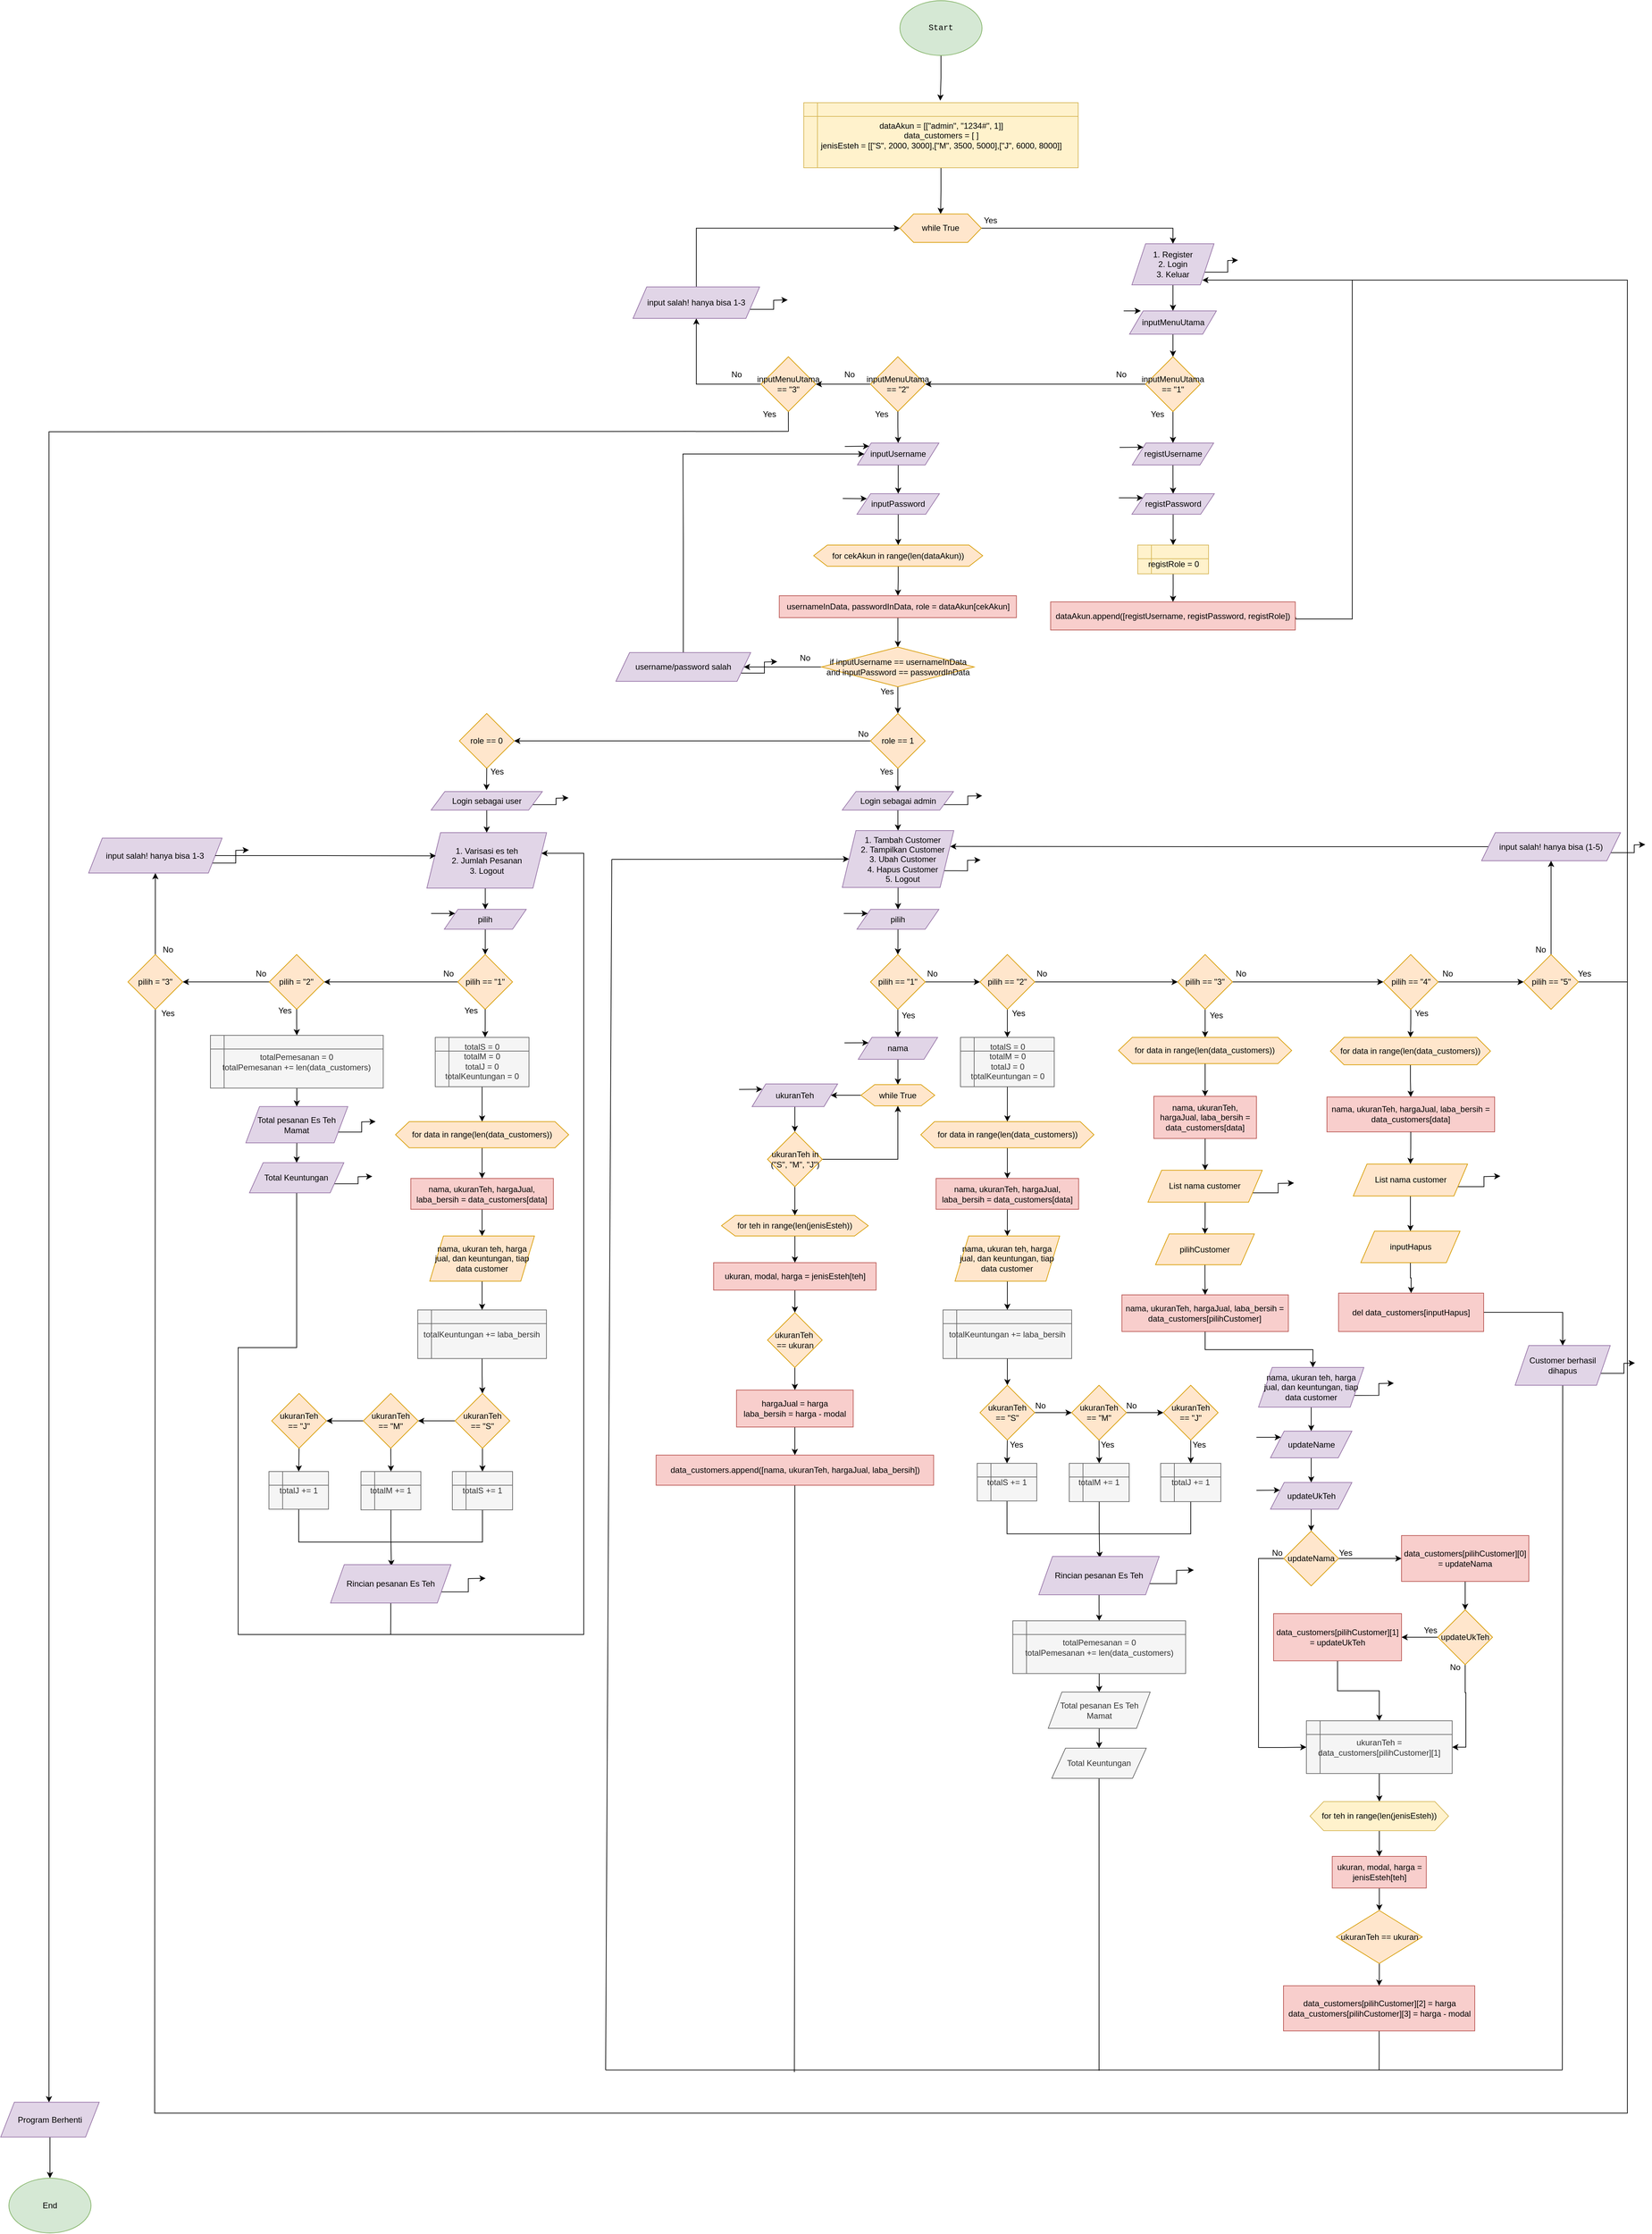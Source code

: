 <mxfile version="24.7.17">
  <diagram name="Page-1" id="psaYRLWhJM1OXI5JUv1E">
    <mxGraphModel dx="2800" dy="3331" grid="0" gridSize="10" guides="1" tooltips="1" connect="1" arrows="1" fold="1" page="0" pageScale="1" pageWidth="1100" pageHeight="850" math="0" shadow="0">
      <root>
        <mxCell id="0" />
        <mxCell id="1" parent="0" />
        <mxCell id="k1Bq59QfBD5GOSJkM1TS-440" value="" style="edgeStyle=orthogonalEdgeStyle;rounded=0;orthogonalLoop=1;jettySize=auto;html=1;" parent="1" source="k1Bq59QfBD5GOSJkM1TS-437" edge="1">
          <mxGeometry relative="1" as="geometry">
            <mxPoint x="275" y="-2086" as="targetPoint" />
          </mxGeometry>
        </mxCell>
        <mxCell id="k1Bq59QfBD5GOSJkM1TS-437" value="&lt;font&gt;Start&lt;/font&gt;" style="ellipse;whiteSpace=wrap;html=1;fontFamily=Courier New;fillColor=#d5e8d4;strokeColor=#82b366;" parent="1" vertex="1">
          <mxGeometry x="216" y="-2232" width="120" height="80" as="geometry" />
        </mxCell>
        <mxCell id="orHdw74G4ryqbtQB8pkI-13" value="" style="edgeStyle=orthogonalEdgeStyle;rounded=0;orthogonalLoop=1;jettySize=auto;html=1;fontFamily=Helvetica;fontSize=12;fontColor=default;" parent="1" source="k1Bq59QfBD5GOSJkM1TS-441" target="orHdw74G4ryqbtQB8pkI-12" edge="1">
          <mxGeometry relative="1" as="geometry" />
        </mxCell>
        <mxCell id="k1Bq59QfBD5GOSJkM1TS-441" value="&lt;div&gt;dataAkun = [[&quot;admin&quot;, &quot;1234#&quot;, 1]]&lt;/div&gt;&lt;div&gt;&lt;span style=&quot;background-color: initial;&quot;&gt;data_customers = [ ]&lt;/span&gt;&lt;br&gt;&lt;/div&gt;&lt;div&gt;&lt;span style=&quot;background-color: initial;&quot;&gt;jenisEsteh = [[&quot;S&quot;, 2000, 3000],[&quot;M&quot;, 3500, 5000],[&quot;J&quot;, 6000, 8000]]&lt;/span&gt;&lt;br&gt;&lt;/div&gt;" style="shape=internalStorage;whiteSpace=wrap;html=1;backgroundOutline=1;fillColor=#fff2cc;strokeColor=#d6b656;" parent="1" vertex="1">
          <mxGeometry x="75.5" y="-2083" width="401" height="95" as="geometry" />
        </mxCell>
        <mxCell id="orHdw74G4ryqbtQB8pkI-18" value="" style="edgeStyle=orthogonalEdgeStyle;rounded=0;orthogonalLoop=1;jettySize=auto;html=1;fontFamily=Helvetica;fontSize=12;fontColor=default;" parent="1" source="orHdw74G4ryqbtQB8pkI-12" target="orHdw74G4ryqbtQB8pkI-17" edge="1">
          <mxGeometry relative="1" as="geometry" />
        </mxCell>
        <mxCell id="orHdw74G4ryqbtQB8pkI-12" value="while True" style="shape=hexagon;perimeter=hexagonPerimeter2;whiteSpace=wrap;html=1;fixedSize=1;fillColor=#ffe6cc;strokeColor=#d79b00;" parent="1" vertex="1">
          <mxGeometry x="216" y="-1920.5" width="119" height="41.5" as="geometry" />
        </mxCell>
        <mxCell id="orHdw74G4ryqbtQB8pkI-22" value="" style="edgeStyle=orthogonalEdgeStyle;rounded=0;orthogonalLoop=1;jettySize=auto;html=1;fontFamily=Helvetica;fontSize=12;fontColor=default;" parent="1" source="orHdw74G4ryqbtQB8pkI-17" target="orHdw74G4ryqbtQB8pkI-21" edge="1">
          <mxGeometry relative="1" as="geometry" />
        </mxCell>
        <mxCell id="orHdw74G4ryqbtQB8pkI-26" style="edgeStyle=orthogonalEdgeStyle;rounded=0;orthogonalLoop=1;jettySize=auto;html=1;exitX=1;exitY=0.75;exitDx=0;exitDy=0;fontFamily=Helvetica;fontSize=12;fontColor=default;" parent="1" source="orHdw74G4ryqbtQB8pkI-17" edge="1">
          <mxGeometry relative="1" as="geometry">
            <mxPoint x="710" y="-1853" as="targetPoint" />
          </mxGeometry>
        </mxCell>
        <mxCell id="orHdw74G4ryqbtQB8pkI-17" value="1. Register&lt;div&gt;2. Login&lt;/div&gt;&lt;div&gt;3. Keluar&lt;/div&gt;" style="shape=parallelogram;perimeter=parallelogramPerimeter;whiteSpace=wrap;html=1;fixedSize=1;fillColor=#e1d5e7;strokeColor=#9673a6;" parent="1" vertex="1">
          <mxGeometry x="555" y="-1877" width="120" height="60" as="geometry" />
        </mxCell>
        <mxCell id="orHdw74G4ryqbtQB8pkI-28" value="" style="edgeStyle=orthogonalEdgeStyle;rounded=0;orthogonalLoop=1;jettySize=auto;html=1;fontFamily=Helvetica;fontSize=12;fontColor=default;" parent="1" source="orHdw74G4ryqbtQB8pkI-21" target="orHdw74G4ryqbtQB8pkI-27" edge="1">
          <mxGeometry relative="1" as="geometry" />
        </mxCell>
        <mxCell id="orHdw74G4ryqbtQB8pkI-21" value="inputMenuUtama" style="shape=parallelogram;perimeter=parallelogramPerimeter;whiteSpace=wrap;html=1;fixedSize=1;fillColor=#e1d5e7;strokeColor=#9673a6;" parent="1" vertex="1">
          <mxGeometry x="551.5" y="-1779" width="127" height="34" as="geometry" />
        </mxCell>
        <mxCell id="orHdw74G4ryqbtQB8pkI-23" value="" style="endArrow=classic;html=1;rounded=0;fontFamily=Helvetica;fontSize=12;fontColor=default;" parent="1" edge="1">
          <mxGeometry width="50" height="50" relative="1" as="geometry">
            <mxPoint x="543" y="-1779" as="sourcePoint" />
            <mxPoint x="568" y="-1779" as="targetPoint" />
          </mxGeometry>
        </mxCell>
        <mxCell id="orHdw74G4ryqbtQB8pkI-30" value="" style="edgeStyle=orthogonalEdgeStyle;rounded=0;orthogonalLoop=1;jettySize=auto;html=1;fontFamily=Helvetica;fontSize=12;fontColor=default;" parent="1" source="orHdw74G4ryqbtQB8pkI-27" target="orHdw74G4ryqbtQB8pkI-29" edge="1">
          <mxGeometry relative="1" as="geometry" />
        </mxCell>
        <mxCell id="orHdw74G4ryqbtQB8pkI-40" value="" style="edgeStyle=orthogonalEdgeStyle;rounded=0;orthogonalLoop=1;jettySize=auto;html=1;fontFamily=Helvetica;fontSize=12;fontColor=default;" parent="1" source="orHdw74G4ryqbtQB8pkI-27" target="orHdw74G4ryqbtQB8pkI-39" edge="1">
          <mxGeometry relative="1" as="geometry" />
        </mxCell>
        <mxCell id="orHdw74G4ryqbtQB8pkI-27" value="inputMenuUtama == &quot;1&quot;" style="rhombus;whiteSpace=wrap;html=1;fillColor=#ffe6cc;strokeColor=#d79b00;" parent="1" vertex="1">
          <mxGeometry x="575" y="-1712" width="80" height="80" as="geometry" />
        </mxCell>
        <mxCell id="orHdw74G4ryqbtQB8pkI-33" value="" style="edgeStyle=orthogonalEdgeStyle;rounded=0;orthogonalLoop=1;jettySize=auto;html=1;fontFamily=Helvetica;fontSize=12;fontColor=default;" parent="1" source="orHdw74G4ryqbtQB8pkI-29" target="orHdw74G4ryqbtQB8pkI-32" edge="1">
          <mxGeometry relative="1" as="geometry" />
        </mxCell>
        <mxCell id="orHdw74G4ryqbtQB8pkI-29" value="inputMenuUtama == &quot;2&quot;" style="rhombus;whiteSpace=wrap;html=1;fillColor=#ffe6cc;strokeColor=#d79b00;" parent="1" vertex="1">
          <mxGeometry x="173" y="-1712" width="80" height="80" as="geometry" />
        </mxCell>
        <mxCell id="NOvvM2GgEK_qxQKfHSVW-29" style="edgeStyle=orthogonalEdgeStyle;rounded=0;orthogonalLoop=1;jettySize=auto;html=1;exitX=0.5;exitY=1;exitDx=0;exitDy=0;entryX=0.49;entryY=0.004;entryDx=0;entryDy=0;entryPerimeter=0;" edge="1" parent="1" target="NOvvM2GgEK_qxQKfHSVW-140">
          <mxGeometry relative="1" as="geometry">
            <mxPoint x="-294" y="837" as="targetPoint" />
            <mxPoint x="53" y="-1603" as="sourcePoint" />
          </mxGeometry>
        </mxCell>
        <mxCell id="NOvvM2GgEK_qxQKfHSVW-30" style="edgeStyle=orthogonalEdgeStyle;rounded=0;orthogonalLoop=1;jettySize=auto;html=1;exitX=0.5;exitY=1;exitDx=0;exitDy=0;endArrow=none;endFill=0;" edge="1" parent="1" source="orHdw74G4ryqbtQB8pkI-32">
          <mxGeometry relative="1" as="geometry">
            <mxPoint x="53.097" y="-1602.742" as="targetPoint" />
          </mxGeometry>
        </mxCell>
        <mxCell id="NOvvM2GgEK_qxQKfHSVW-226" style="edgeStyle=orthogonalEdgeStyle;rounded=0;orthogonalLoop=1;jettySize=auto;html=1;entryX=0.5;entryY=1;entryDx=0;entryDy=0;" edge="1" parent="1" source="orHdw74G4ryqbtQB8pkI-32" target="NOvvM2GgEK_qxQKfHSVW-223">
          <mxGeometry relative="1" as="geometry" />
        </mxCell>
        <mxCell id="orHdw74G4ryqbtQB8pkI-32" value="inputMenuUtama == &quot;3&quot;" style="rhombus;whiteSpace=wrap;html=1;fillColor=#ffe6cc;strokeColor=#d79b00;" parent="1" vertex="1">
          <mxGeometry x="13" y="-1712" width="80" height="80" as="geometry" />
        </mxCell>
        <mxCell id="orHdw74G4ryqbtQB8pkI-42" value="" style="edgeStyle=orthogonalEdgeStyle;rounded=0;orthogonalLoop=1;jettySize=auto;html=1;fontFamily=Helvetica;fontSize=12;fontColor=default;" parent="1" source="orHdw74G4ryqbtQB8pkI-39" target="orHdw74G4ryqbtQB8pkI-41" edge="1">
          <mxGeometry relative="1" as="geometry" />
        </mxCell>
        <mxCell id="orHdw74G4ryqbtQB8pkI-39" value="registUsername" style="shape=parallelogram;perimeter=parallelogramPerimeter;whiteSpace=wrap;html=1;fixedSize=1;fillColor=#e1d5e7;strokeColor=#9673a6;" parent="1" vertex="1">
          <mxGeometry x="555.5" y="-1586" width="119" height="32" as="geometry" />
        </mxCell>
        <mxCell id="orHdw74G4ryqbtQB8pkI-44" style="edgeStyle=orthogonalEdgeStyle;rounded=0;orthogonalLoop=1;jettySize=auto;html=1;exitX=0.5;exitY=1;exitDx=0;exitDy=0;entryX=0.5;entryY=0;entryDx=0;entryDy=0;fontFamily=Helvetica;fontSize=12;fontColor=default;" parent="1" source="orHdw74G4ryqbtQB8pkI-41" target="orHdw74G4ryqbtQB8pkI-43" edge="1">
          <mxGeometry relative="1" as="geometry" />
        </mxCell>
        <mxCell id="orHdw74G4ryqbtQB8pkI-41" value="registPassword" style="shape=parallelogram;perimeter=parallelogramPerimeter;whiteSpace=wrap;html=1;fixedSize=1;fillColor=#e1d5e7;strokeColor=#9673a6;" parent="1" vertex="1">
          <mxGeometry x="555" y="-1512" width="120.5" height="30" as="geometry" />
        </mxCell>
        <mxCell id="orHdw74G4ryqbtQB8pkI-52" style="edgeStyle=orthogonalEdgeStyle;rounded=0;orthogonalLoop=1;jettySize=auto;html=1;exitX=0.5;exitY=1;exitDx=0;exitDy=0;entryX=0.5;entryY=0;entryDx=0;entryDy=0;fontFamily=Helvetica;fontSize=12;fontColor=default;" parent="1" source="orHdw74G4ryqbtQB8pkI-43" target="orHdw74G4ryqbtQB8pkI-49" edge="1">
          <mxGeometry relative="1" as="geometry" />
        </mxCell>
        <mxCell id="orHdw74G4ryqbtQB8pkI-43" value="&lt;div&gt;&lt;br&gt;&lt;/div&gt;&lt;div&gt;&lt;span style=&quot;background-color: initial;&quot;&gt;registRole = 0&lt;/span&gt;&lt;br&gt;&lt;/div&gt;" style="shape=internalStorage;whiteSpace=wrap;html=1;backgroundOutline=1;strokeColor=#d6b656;align=center;verticalAlign=top;arcSize=6;fontFamily=Helvetica;fontSize=12;fillColor=#fff2cc;" parent="1" vertex="1">
          <mxGeometry x="563.5" y="-1437" width="103.5" height="42" as="geometry" />
        </mxCell>
        <mxCell id="orHdw74G4ryqbtQB8pkI-53" style="edgeStyle=orthogonalEdgeStyle;rounded=0;orthogonalLoop=1;jettySize=auto;html=1;exitX=1;exitY=0.5;exitDx=0;exitDy=0;fontFamily=Helvetica;fontSize=12;fontColor=default;entryX=0.857;entryY=0.884;entryDx=0;entryDy=0;entryPerimeter=0;" parent="1" target="orHdw74G4ryqbtQB8pkI-17" edge="1">
          <mxGeometry relative="1" as="geometry">
            <mxPoint x="658.357" y="-1823.971" as="targetPoint" />
            <mxPoint x="794.25" y="-1331.9" as="sourcePoint" />
            <Array as="points">
              <mxPoint x="794" y="-1329" />
              <mxPoint x="877" y="-1329" />
              <mxPoint x="877" y="-1824" />
            </Array>
          </mxGeometry>
        </mxCell>
        <mxCell id="orHdw74G4ryqbtQB8pkI-49" value="dataAkun.append([registUsername, registPassword, registRole])" style="whiteSpace=wrap;html=1;fillColor=#f8cecc;strokeColor=#b85450;" parent="1" vertex="1">
          <mxGeometry x="436.25" y="-1354" width="357.5" height="41" as="geometry" />
        </mxCell>
        <mxCell id="orHdw74G4ryqbtQB8pkI-60" value="" style="edgeStyle=orthogonalEdgeStyle;rounded=0;orthogonalLoop=1;jettySize=auto;html=1;fontFamily=Helvetica;fontSize=12;fontColor=default;" parent="1" source="orHdw74G4ryqbtQB8pkI-57" target="orHdw74G4ryqbtQB8pkI-59" edge="1">
          <mxGeometry relative="1" as="geometry" />
        </mxCell>
        <mxCell id="orHdw74G4ryqbtQB8pkI-57" value="for cekAkun in range(len(dataAkun))" style="shape=hexagon;perimeter=hexagonPerimeter2;whiteSpace=wrap;html=1;fixedSize=1;fillColor=#ffe6cc;strokeColor=#d79b00;" parent="1" vertex="1">
          <mxGeometry x="90" y="-1437" width="247" height="31" as="geometry" />
        </mxCell>
        <mxCell id="orHdw74G4ryqbtQB8pkI-62" value="" style="edgeStyle=orthogonalEdgeStyle;rounded=0;orthogonalLoop=1;jettySize=auto;html=1;fontFamily=Helvetica;fontSize=12;fontColor=default;" parent="1" source="orHdw74G4ryqbtQB8pkI-59" target="orHdw74G4ryqbtQB8pkI-61" edge="1">
          <mxGeometry relative="1" as="geometry" />
        </mxCell>
        <mxCell id="orHdw74G4ryqbtQB8pkI-59" value="usernameInData, passwordInData, role = dataAkun[cekAkun]" style="whiteSpace=wrap;html=1;fillColor=#f8cecc;strokeColor=#b85450;" parent="1" vertex="1">
          <mxGeometry x="39.75" y="-1363" width="346.5" height="32" as="geometry" />
        </mxCell>
        <mxCell id="orHdw74G4ryqbtQB8pkI-64" value="" style="edgeStyle=orthogonalEdgeStyle;rounded=0;orthogonalLoop=1;jettySize=auto;html=1;fontFamily=Helvetica;fontSize=12;fontColor=default;" parent="1" source="orHdw74G4ryqbtQB8pkI-61" target="orHdw74G4ryqbtQB8pkI-63" edge="1">
          <mxGeometry relative="1" as="geometry" />
        </mxCell>
        <mxCell id="orHdw74G4ryqbtQB8pkI-99" value="" style="edgeStyle=orthogonalEdgeStyle;rounded=0;orthogonalLoop=1;jettySize=auto;html=1;fontFamily=Helvetica;fontSize=12;fontColor=default;" parent="1" source="orHdw74G4ryqbtQB8pkI-61" target="orHdw74G4ryqbtQB8pkI-98" edge="1">
          <mxGeometry relative="1" as="geometry" />
        </mxCell>
        <mxCell id="orHdw74G4ryqbtQB8pkI-61" value="if inputUsername == usernameInData and inputPassword == passwordInData" style="rhombus;whiteSpace=wrap;html=1;fillColor=#ffe6cc;strokeColor=#d79b00;" parent="1" vertex="1">
          <mxGeometry x="101.5" y="-1288" width="223" height="58" as="geometry" />
        </mxCell>
        <mxCell id="orHdw74G4ryqbtQB8pkI-66" value="" style="edgeStyle=orthogonalEdgeStyle;rounded=0;orthogonalLoop=1;jettySize=auto;html=1;fontFamily=Helvetica;fontSize=12;fontColor=default;" parent="1" source="orHdw74G4ryqbtQB8pkI-63" target="orHdw74G4ryqbtQB8pkI-65" edge="1">
          <mxGeometry relative="1" as="geometry" />
        </mxCell>
        <mxCell id="orHdw74G4ryqbtQB8pkI-80" value="" style="edgeStyle=orthogonalEdgeStyle;rounded=0;orthogonalLoop=1;jettySize=auto;html=1;fontFamily=Helvetica;fontSize=12;fontColor=default;" parent="1" source="orHdw74G4ryqbtQB8pkI-63" target="orHdw74G4ryqbtQB8pkI-79" edge="1">
          <mxGeometry relative="1" as="geometry" />
        </mxCell>
        <mxCell id="orHdw74G4ryqbtQB8pkI-63" value="role == 1" style="rhombus;whiteSpace=wrap;html=1;fillColor=#ffe6cc;strokeColor=#d79b00;" parent="1" vertex="1">
          <mxGeometry x="173" y="-1191" width="80" height="80" as="geometry" />
        </mxCell>
        <mxCell id="orHdw74G4ryqbtQB8pkI-68" value="" style="edgeStyle=orthogonalEdgeStyle;rounded=0;orthogonalLoop=1;jettySize=auto;html=1;fontFamily=Helvetica;fontSize=12;fontColor=default;" parent="1" source="orHdw74G4ryqbtQB8pkI-65" target="orHdw74G4ryqbtQB8pkI-67" edge="1">
          <mxGeometry relative="1" as="geometry" />
        </mxCell>
        <mxCell id="orHdw74G4ryqbtQB8pkI-69" style="edgeStyle=orthogonalEdgeStyle;rounded=0;orthogonalLoop=1;jettySize=auto;html=1;exitX=1;exitY=0.75;exitDx=0;exitDy=0;fontFamily=Helvetica;fontSize=12;fontColor=default;" parent="1" source="orHdw74G4ryqbtQB8pkI-65" edge="1">
          <mxGeometry relative="1" as="geometry">
            <mxPoint x="336.143" y="-1070.857" as="targetPoint" />
          </mxGeometry>
        </mxCell>
        <mxCell id="orHdw74G4ryqbtQB8pkI-65" value="Login sebagai admin" style="shape=parallelogram;perimeter=parallelogramPerimeter;whiteSpace=wrap;html=1;fixedSize=1;fillColor=#e1d5e7;strokeColor=#9673a6;" parent="1" vertex="1">
          <mxGeometry x="131.75" y="-1077" width="162.5" height="27" as="geometry" />
        </mxCell>
        <mxCell id="orHdw74G4ryqbtQB8pkI-70" style="edgeStyle=orthogonalEdgeStyle;rounded=0;orthogonalLoop=1;jettySize=auto;html=1;exitX=1;exitY=0.75;exitDx=0;exitDy=0;fontFamily=Helvetica;fontSize=12;fontColor=default;" parent="1" source="orHdw74G4ryqbtQB8pkI-67" edge="1">
          <mxGeometry relative="1" as="geometry">
            <mxPoint x="333.857" y="-977.143" as="targetPoint" />
          </mxGeometry>
        </mxCell>
        <mxCell id="orHdw74G4ryqbtQB8pkI-75" value="" style="edgeStyle=orthogonalEdgeStyle;rounded=0;orthogonalLoop=1;jettySize=auto;html=1;fontFamily=Helvetica;fontSize=12;fontColor=default;" parent="1" source="orHdw74G4ryqbtQB8pkI-67" target="orHdw74G4ryqbtQB8pkI-74" edge="1">
          <mxGeometry relative="1" as="geometry" />
        </mxCell>
        <mxCell id="orHdw74G4ryqbtQB8pkI-67" value="&lt;div&gt;&amp;nbsp; &amp;nbsp; 1. Tambah Customer&lt;/div&gt;&lt;div&gt;&amp;nbsp; &amp;nbsp; 2. Tampilkan Customer&lt;/div&gt;&lt;div&gt;&amp;nbsp; &amp;nbsp; 3. Ubah Customer&lt;/div&gt;&lt;div&gt;&amp;nbsp; &amp;nbsp; 4. Hapus Customer&lt;/div&gt;&lt;div&gt;&amp;nbsp; &amp;nbsp; 5. Logout&lt;/div&gt;" style="shape=parallelogram;perimeter=parallelogramPerimeter;whiteSpace=wrap;html=1;fixedSize=1;fillColor=#e1d5e7;strokeColor=#9673a6;" parent="1" vertex="1">
          <mxGeometry x="131.75" y="-1020" width="163" height="83" as="geometry" />
        </mxCell>
        <mxCell id="orHdw74G4ryqbtQB8pkI-72" value="" style="endArrow=classic;html=1;rounded=0;fontFamily=Helvetica;fontSize=12;fontColor=default;entryX=0.137;entryY=0.19;entryDx=0;entryDy=0;entryPerimeter=0;" parent="1" target="orHdw74G4ryqbtQB8pkI-39" edge="1">
          <mxGeometry width="50" height="50" relative="1" as="geometry">
            <mxPoint x="537" y="-1579.6" as="sourcePoint" />
            <mxPoint x="571.622" y="-1579.996" as="targetPoint" />
          </mxGeometry>
        </mxCell>
        <mxCell id="orHdw74G4ryqbtQB8pkI-73" value="" style="endArrow=classic;html=1;rounded=0;fontFamily=Helvetica;fontSize=12;fontColor=default;entryX=0.134;entryY=0.204;entryDx=0;entryDy=0;entryPerimeter=0;" parent="1" target="orHdw74G4ryqbtQB8pkI-41" edge="1">
          <mxGeometry width="50" height="50" relative="1" as="geometry">
            <mxPoint x="536" y="-1506" as="sourcePoint" />
            <mxPoint x="571" y="-1506" as="targetPoint" />
          </mxGeometry>
        </mxCell>
        <mxCell id="orHdw74G4ryqbtQB8pkI-78" value="" style="edgeStyle=orthogonalEdgeStyle;rounded=0;orthogonalLoop=1;jettySize=auto;html=1;fontFamily=Helvetica;fontSize=12;fontColor=default;" parent="1" source="orHdw74G4ryqbtQB8pkI-74" target="orHdw74G4ryqbtQB8pkI-77" edge="1">
          <mxGeometry relative="1" as="geometry" />
        </mxCell>
        <mxCell id="orHdw74G4ryqbtQB8pkI-74" value="pilih" style="shape=parallelogram;perimeter=parallelogramPerimeter;whiteSpace=wrap;html=1;fixedSize=1;fillColor=#e1d5e7;strokeColor=#9673a6;" parent="1" vertex="1">
          <mxGeometry x="153.25" y="-905" width="119.75" height="29" as="geometry" />
        </mxCell>
        <mxCell id="orHdw74G4ryqbtQB8pkI-76" value="" style="endArrow=classic;html=1;rounded=0;fontFamily=Helvetica;fontSize=12;fontColor=default;entryX=0;entryY=0;entryDx=0;entryDy=0;" parent="1" edge="1">
          <mxGeometry width="50" height="50" relative="1" as="geometry">
            <mxPoint x="134" y="-899" as="sourcePoint" />
            <mxPoint x="169" y="-899" as="targetPoint" />
          </mxGeometry>
        </mxCell>
        <mxCell id="orHdw74G4ryqbtQB8pkI-82" value="" style="edgeStyle=orthogonalEdgeStyle;rounded=0;orthogonalLoop=1;jettySize=auto;html=1;fontFamily=Helvetica;fontSize=12;fontColor=default;" parent="1" source="orHdw74G4ryqbtQB8pkI-77" target="orHdw74G4ryqbtQB8pkI-81" edge="1">
          <mxGeometry relative="1" as="geometry" />
        </mxCell>
        <mxCell id="orHdw74G4ryqbtQB8pkI-115" value="" style="edgeStyle=orthogonalEdgeStyle;rounded=0;orthogonalLoop=1;jettySize=auto;html=1;fontFamily=Helvetica;fontSize=12;fontColor=default;" parent="1" source="orHdw74G4ryqbtQB8pkI-77" target="orHdw74G4ryqbtQB8pkI-114" edge="1">
          <mxGeometry relative="1" as="geometry" />
        </mxCell>
        <mxCell id="orHdw74G4ryqbtQB8pkI-77" value="pilih == &quot;1&quot;" style="rhombus;whiteSpace=wrap;html=1;fillColor=#ffe6cc;strokeColor=#d79b00;" parent="1" vertex="1">
          <mxGeometry x="172.995" y="-839" width="80" height="80" as="geometry" />
        </mxCell>
        <mxCell id="orHdw74G4ryqbtQB8pkI-79" value="role == 0" style="rhombus;whiteSpace=wrap;html=1;fillColor=#ffe6cc;strokeColor=#d79b00;" parent="1" vertex="1">
          <mxGeometry x="-427.76" y="-1191" width="80" height="80" as="geometry" />
        </mxCell>
        <mxCell id="orHdw74G4ryqbtQB8pkI-84" value="" style="edgeStyle=orthogonalEdgeStyle;rounded=0;orthogonalLoop=1;jettySize=auto;html=1;fontFamily=Helvetica;fontSize=12;fontColor=default;" parent="1" source="orHdw74G4ryqbtQB8pkI-81" target="orHdw74G4ryqbtQB8pkI-83" edge="1">
          <mxGeometry relative="1" as="geometry" />
        </mxCell>
        <mxCell id="orHdw74G4ryqbtQB8pkI-148" style="edgeStyle=orthogonalEdgeStyle;rounded=0;orthogonalLoop=1;jettySize=auto;html=1;exitX=0.5;exitY=1;exitDx=0;exitDy=0;entryX=0.5;entryY=0;entryDx=0;entryDy=0;fontFamily=Helvetica;fontSize=12;fontColor=default;" parent="1" source="orHdw74G4ryqbtQB8pkI-81" target="orHdw74G4ryqbtQB8pkI-147" edge="1">
          <mxGeometry relative="1" as="geometry" />
        </mxCell>
        <mxCell id="orHdw74G4ryqbtQB8pkI-81" value="pilih == &quot;2&quot;" style="rhombus;whiteSpace=wrap;html=1;fillColor=#ffe6cc;strokeColor=#d79b00;" parent="1" vertex="1">
          <mxGeometry x="332.995" y="-839" width="80" height="80" as="geometry" />
        </mxCell>
        <mxCell id="orHdw74G4ryqbtQB8pkI-86" value="" style="edgeStyle=orthogonalEdgeStyle;rounded=0;orthogonalLoop=1;jettySize=auto;html=1;fontFamily=Helvetica;fontSize=12;fontColor=default;" parent="1" source="orHdw74G4ryqbtQB8pkI-83" target="orHdw74G4ryqbtQB8pkI-85" edge="1">
          <mxGeometry relative="1" as="geometry" />
        </mxCell>
        <mxCell id="NOvvM2GgEK_qxQKfHSVW-65" style="edgeStyle=orthogonalEdgeStyle;rounded=0;orthogonalLoop=1;jettySize=auto;html=1;exitX=0.5;exitY=1;exitDx=0;exitDy=0;entryX=0.5;entryY=0;entryDx=0;entryDy=0;" edge="1" parent="1" source="orHdw74G4ryqbtQB8pkI-83" target="NOvvM2GgEK_qxQKfHSVW-64">
          <mxGeometry relative="1" as="geometry" />
        </mxCell>
        <mxCell id="orHdw74G4ryqbtQB8pkI-83" value="pilih == &quot;3&quot;" style="rhombus;whiteSpace=wrap;html=1;fillColor=#ffe6cc;strokeColor=#d79b00;" parent="1" vertex="1">
          <mxGeometry x="621.995" y="-839" width="80" height="80" as="geometry" />
        </mxCell>
        <mxCell id="orHdw74G4ryqbtQB8pkI-88" value="" style="edgeStyle=orthogonalEdgeStyle;rounded=0;orthogonalLoop=1;jettySize=auto;html=1;fontFamily=Helvetica;fontSize=12;fontColor=default;" parent="1" source="orHdw74G4ryqbtQB8pkI-85" target="orHdw74G4ryqbtQB8pkI-87" edge="1">
          <mxGeometry relative="1" as="geometry" />
        </mxCell>
        <mxCell id="NOvvM2GgEK_qxQKfHSVW-111" value="" style="edgeStyle=orthogonalEdgeStyle;rounded=0;orthogonalLoop=1;jettySize=auto;html=1;" edge="1" parent="1" source="orHdw74G4ryqbtQB8pkI-85" target="NOvvM2GgEK_qxQKfHSVW-110">
          <mxGeometry relative="1" as="geometry" />
        </mxCell>
        <mxCell id="orHdw74G4ryqbtQB8pkI-85" value="pilih == &quot;4&quot;" style="rhombus;whiteSpace=wrap;html=1;fillColor=#ffe6cc;strokeColor=#d79b00;" parent="1" vertex="1">
          <mxGeometry x="922.505" y="-839" width="80" height="80" as="geometry" />
        </mxCell>
        <mxCell id="orHdw74G4ryqbtQB8pkI-104" value="" style="edgeStyle=orthogonalEdgeStyle;rounded=0;orthogonalLoop=1;jettySize=auto;html=1;fontFamily=Helvetica;fontSize=12;fontColor=default;" parent="1" source="orHdw74G4ryqbtQB8pkI-87" target="orHdw74G4ryqbtQB8pkI-103" edge="1">
          <mxGeometry relative="1" as="geometry" />
        </mxCell>
        <mxCell id="orHdw74G4ryqbtQB8pkI-110" style="edgeStyle=orthogonalEdgeStyle;rounded=0;orthogonalLoop=1;jettySize=auto;html=1;exitX=1;exitY=0.5;exitDx=0;exitDy=0;fontFamily=Helvetica;fontSize=12;fontColor=default;endArrow=none;endFill=0;" parent="1" source="orHdw74G4ryqbtQB8pkI-87" edge="1">
          <mxGeometry relative="1" as="geometry">
            <mxPoint x="1051" y="-1824" as="targetPoint" />
            <Array as="points">
              <mxPoint x="1279" y="-799" />
              <mxPoint x="1279" y="-1824" />
              <mxPoint x="1053" y="-1824" />
            </Array>
          </mxGeometry>
        </mxCell>
        <mxCell id="orHdw74G4ryqbtQB8pkI-87" value="pilih == &quot;5&quot;" style="rhombus;whiteSpace=wrap;html=1;fillColor=#ffe6cc;strokeColor=#d79b00;" parent="1" vertex="1">
          <mxGeometry x="1127.505" y="-839" width="80" height="80" as="geometry" />
        </mxCell>
        <mxCell id="orHdw74G4ryqbtQB8pkI-91" value="" style="edgeStyle=orthogonalEdgeStyle;rounded=0;orthogonalLoop=1;jettySize=auto;html=1;fontFamily=Helvetica;fontSize=12;fontColor=default;exitX=0.5;exitY=1;exitDx=0;exitDy=0;" parent="1" source="orHdw74G4ryqbtQB8pkI-29" target="orHdw74G4ryqbtQB8pkI-93" edge="1">
          <mxGeometry relative="1" as="geometry">
            <mxPoint x="213" y="-1631" as="sourcePoint" />
          </mxGeometry>
        </mxCell>
        <mxCell id="orHdw74G4ryqbtQB8pkI-92" value="" style="edgeStyle=orthogonalEdgeStyle;rounded=0;orthogonalLoop=1;jettySize=auto;html=1;fontFamily=Helvetica;fontSize=12;fontColor=default;" parent="1" source="orHdw74G4ryqbtQB8pkI-93" target="orHdw74G4ryqbtQB8pkI-95" edge="1">
          <mxGeometry relative="1" as="geometry" />
        </mxCell>
        <mxCell id="orHdw74G4ryqbtQB8pkI-93" value="inputUsername" style="shape=parallelogram;perimeter=parallelogramPerimeter;whiteSpace=wrap;html=1;fixedSize=1;fillColor=#e1d5e7;strokeColor=#9673a6;" parent="1" vertex="1">
          <mxGeometry x="154" y="-1586" width="119" height="32" as="geometry" />
        </mxCell>
        <mxCell id="orHdw74G4ryqbtQB8pkI-94" style="edgeStyle=orthogonalEdgeStyle;rounded=0;orthogonalLoop=1;jettySize=auto;html=1;exitX=0.5;exitY=1;exitDx=0;exitDy=0;entryX=0.5;entryY=0;entryDx=0;entryDy=0;fontFamily=Helvetica;fontSize=12;fontColor=default;" parent="1" source="orHdw74G4ryqbtQB8pkI-95" target="orHdw74G4ryqbtQB8pkI-57" edge="1">
          <mxGeometry relative="1" as="geometry">
            <mxPoint x="212.5" y="-1437" as="targetPoint" />
          </mxGeometry>
        </mxCell>
        <mxCell id="orHdw74G4ryqbtQB8pkI-95" value="inputPassword" style="shape=parallelogram;perimeter=parallelogramPerimeter;whiteSpace=wrap;html=1;fixedSize=1;fillColor=#e1d5e7;strokeColor=#9673a6;" parent="1" vertex="1">
          <mxGeometry x="153.25" y="-1512" width="120.5" height="30" as="geometry" />
        </mxCell>
        <mxCell id="orHdw74G4ryqbtQB8pkI-96" value="" style="endArrow=classic;html=1;rounded=0;fontFamily=Helvetica;fontSize=12;fontColor=default;entryX=0;entryY=0;entryDx=0;entryDy=0;" parent="1" target="orHdw74G4ryqbtQB8pkI-93" edge="1">
          <mxGeometry width="50" height="50" relative="1" as="geometry">
            <mxPoint x="135.5" y="-1581" as="sourcePoint" />
            <mxPoint x="229.5" y="-1575" as="targetPoint" />
          </mxGeometry>
        </mxCell>
        <mxCell id="orHdw74G4ryqbtQB8pkI-97" value="" style="endArrow=classic;html=1;rounded=0;fontFamily=Helvetica;fontSize=12;fontColor=default;entryX=0.12;entryY=0.241;entryDx=0;entryDy=0;entryPerimeter=0;" parent="1" target="orHdw74G4ryqbtQB8pkI-95" edge="1">
          <mxGeometry width="50" height="50" relative="1" as="geometry">
            <mxPoint x="132.5" y="-1505" as="sourcePoint" />
            <mxPoint x="167.5" y="-1505" as="targetPoint" />
          </mxGeometry>
        </mxCell>
        <mxCell id="orHdw74G4ryqbtQB8pkI-100" style="edgeStyle=orthogonalEdgeStyle;rounded=0;orthogonalLoop=1;jettySize=auto;html=1;exitX=1;exitY=0.75;exitDx=0;exitDy=0;fontFamily=Helvetica;fontSize=12;fontColor=default;" parent="1" source="orHdw74G4ryqbtQB8pkI-98" edge="1">
          <mxGeometry relative="1" as="geometry">
            <mxPoint x="36.714" y="-1266.714" as="targetPoint" />
          </mxGeometry>
        </mxCell>
        <mxCell id="orHdw74G4ryqbtQB8pkI-101" style="edgeStyle=orthogonalEdgeStyle;rounded=0;orthogonalLoop=1;jettySize=auto;html=1;exitX=0.5;exitY=0;exitDx=0;exitDy=0;fontFamily=Helvetica;fontSize=12;fontColor=default;entryX=0;entryY=0.5;entryDx=0;entryDy=0;" parent="1" source="orHdw74G4ryqbtQB8pkI-98" target="orHdw74G4ryqbtQB8pkI-93" edge="1">
          <mxGeometry relative="1" as="geometry">
            <mxPoint x="-45" y="-1550" as="targetPoint" />
            <Array as="points">
              <mxPoint x="-100" y="-1441" />
              <mxPoint x="-101" y="-1441" />
              <mxPoint x="-101" y="-1570" />
            </Array>
          </mxGeometry>
        </mxCell>
        <mxCell id="orHdw74G4ryqbtQB8pkI-98" value="username/password salah" style="shape=parallelogram;perimeter=parallelogramPerimeter;whiteSpace=wrap;html=1;fixedSize=1;fillColor=#e1d5e7;strokeColor=#9673a6;" parent="1" vertex="1">
          <mxGeometry x="-199" y="-1280" width="197" height="42" as="geometry" />
        </mxCell>
        <mxCell id="orHdw74G4ryqbtQB8pkI-105" style="edgeStyle=orthogonalEdgeStyle;rounded=0;orthogonalLoop=1;jettySize=auto;html=1;exitX=0;exitY=0.5;exitDx=0;exitDy=0;entryX=0.967;entryY=0.279;entryDx=0;entryDy=0;fontFamily=Helvetica;fontSize=12;fontColor=default;entryPerimeter=0;" parent="1" source="orHdw74G4ryqbtQB8pkI-103" target="orHdw74G4ryqbtQB8pkI-67" edge="1">
          <mxGeometry relative="1" as="geometry" />
        </mxCell>
        <mxCell id="NOvvM2GgEK_qxQKfHSVW-257" style="edgeStyle=orthogonalEdgeStyle;rounded=0;orthogonalLoop=1;jettySize=auto;html=1;exitX=1;exitY=0.75;exitDx=0;exitDy=0;" edge="1" parent="1" source="orHdw74G4ryqbtQB8pkI-103">
          <mxGeometry relative="1" as="geometry">
            <mxPoint x="1305.133" y="-999.627" as="targetPoint" />
          </mxGeometry>
        </mxCell>
        <mxCell id="orHdw74G4ryqbtQB8pkI-103" value="input salah! hanya bisa (1-5)" style="shape=parallelogram;perimeter=parallelogramPerimeter;whiteSpace=wrap;html=1;fixedSize=1;fillColor=#e1d5e7;strokeColor=#9673a6;" parent="1" vertex="1">
          <mxGeometry x="1066" y="-1017" width="203.01" height="41" as="geometry" />
        </mxCell>
        <mxCell id="orHdw74G4ryqbtQB8pkI-113" value="" style="endArrow=none;html=1;rounded=0;fontFamily=Helvetica;fontSize=12;fontColor=default;" parent="1" edge="1">
          <mxGeometry width="50" height="50" relative="1" as="geometry">
            <mxPoint x="876.5" y="-1824" as="sourcePoint" />
            <mxPoint x="1051" y="-1824" as="targetPoint" />
          </mxGeometry>
        </mxCell>
        <mxCell id="orHdw74G4ryqbtQB8pkI-119" value="" style="edgeStyle=orthogonalEdgeStyle;rounded=0;orthogonalLoop=1;jettySize=auto;html=1;fontFamily=Helvetica;fontSize=12;fontColor=default;" parent="1" source="orHdw74G4ryqbtQB8pkI-114" target="orHdw74G4ryqbtQB8pkI-118" edge="1">
          <mxGeometry relative="1" as="geometry" />
        </mxCell>
        <mxCell id="orHdw74G4ryqbtQB8pkI-114" value="nama" style="shape=parallelogram;perimeter=parallelogramPerimeter;whiteSpace=wrap;html=1;fixedSize=1;fillColor=#e1d5e7;strokeColor=#9673a6;" parent="1" vertex="1">
          <mxGeometry x="155.12" y="-718" width="116.01" height="32" as="geometry" />
        </mxCell>
        <mxCell id="orHdw74G4ryqbtQB8pkI-116" value="" style="endArrow=classic;html=1;rounded=0;fontFamily=Helvetica;fontSize=12;fontColor=default;entryX=0.128;entryY=0.247;entryDx=0;entryDy=0;entryPerimeter=0;" parent="1" target="orHdw74G4ryqbtQB8pkI-114" edge="1">
          <mxGeometry width="50" height="50" relative="1" as="geometry">
            <mxPoint x="135" y="-710" as="sourcePoint" />
            <mxPoint x="170" y="-710" as="targetPoint" />
          </mxGeometry>
        </mxCell>
        <mxCell id="orHdw74G4ryqbtQB8pkI-127" value="" style="edgeStyle=orthogonalEdgeStyle;rounded=0;orthogonalLoop=1;jettySize=auto;html=1;fontFamily=Helvetica;fontSize=12;fontColor=default;" parent="1" source="orHdw74G4ryqbtQB8pkI-118" target="orHdw74G4ryqbtQB8pkI-126" edge="1">
          <mxGeometry relative="1" as="geometry" />
        </mxCell>
        <mxCell id="orHdw74G4ryqbtQB8pkI-118" value="while True" style="shape=hexagon;perimeter=hexagonPerimeter2;whiteSpace=wrap;html=1;fixedSize=1;fillColor=#ffe6cc;strokeColor=#d79b00;" parent="1" vertex="1">
          <mxGeometry x="159.06" y="-649" width="107.88" height="31" as="geometry" />
        </mxCell>
        <mxCell id="orHdw74G4ryqbtQB8pkI-129" value="" style="edgeStyle=orthogonalEdgeStyle;rounded=0;orthogonalLoop=1;jettySize=auto;html=1;fontFamily=Helvetica;fontSize=12;fontColor=default;" parent="1" source="orHdw74G4ryqbtQB8pkI-126" target="orHdw74G4ryqbtQB8pkI-128" edge="1">
          <mxGeometry relative="1" as="geometry" />
        </mxCell>
        <mxCell id="orHdw74G4ryqbtQB8pkI-126" value="ukuranTeh" style="shape=parallelogram;perimeter=parallelogramPerimeter;whiteSpace=wrap;html=1;fixedSize=1;fillColor=#e1d5e7;strokeColor=#9673a6;" parent="1" vertex="1">
          <mxGeometry y="-650.06" width="125" height="33.13" as="geometry" />
        </mxCell>
        <mxCell id="orHdw74G4ryqbtQB8pkI-131" style="edgeStyle=orthogonalEdgeStyle;rounded=0;orthogonalLoop=1;jettySize=auto;html=1;exitX=1;exitY=0.5;exitDx=0;exitDy=0;fontFamily=Helvetica;fontSize=12;fontColor=default;entryX=0.5;entryY=1;entryDx=0;entryDy=0;" parent="1" source="orHdw74G4ryqbtQB8pkI-128" target="orHdw74G4ryqbtQB8pkI-118" edge="1">
          <mxGeometry relative="1" as="geometry">
            <mxPoint x="211" y="-539.818" as="targetPoint" />
          </mxGeometry>
        </mxCell>
        <mxCell id="orHdw74G4ryqbtQB8pkI-133" style="edgeStyle=orthogonalEdgeStyle;rounded=0;orthogonalLoop=1;jettySize=auto;html=1;exitX=0.5;exitY=1;exitDx=0;exitDy=0;entryX=0.5;entryY=0;entryDx=0;entryDy=0;fontFamily=Helvetica;fontSize=12;fontColor=default;" parent="1" source="orHdw74G4ryqbtQB8pkI-128" target="orHdw74G4ryqbtQB8pkI-132" edge="1">
          <mxGeometry relative="1" as="geometry" />
        </mxCell>
        <mxCell id="orHdw74G4ryqbtQB8pkI-128" value="ukuranTeh in (&quot;S&quot;, &quot;M&quot;, &quot;J&quot;)" style="rhombus;whiteSpace=wrap;html=1;fillColor=#ffe6cc;strokeColor=#d79b00;" parent="1" vertex="1">
          <mxGeometry x="22.5" y="-580.005" width="80" height="80" as="geometry" />
        </mxCell>
        <mxCell id="orHdw74G4ryqbtQB8pkI-137" value="" style="edgeStyle=orthogonalEdgeStyle;rounded=0;orthogonalLoop=1;jettySize=auto;html=1;fontFamily=Helvetica;fontSize=12;fontColor=default;" parent="1" source="orHdw74G4ryqbtQB8pkI-132" target="orHdw74G4ryqbtQB8pkI-136" edge="1">
          <mxGeometry relative="1" as="geometry" />
        </mxCell>
        <mxCell id="orHdw74G4ryqbtQB8pkI-132" value="for teh in range(len(jenisEsteh))" style="shape=hexagon;perimeter=hexagonPerimeter2;whiteSpace=wrap;html=1;fixedSize=1;fillColor=#ffe6cc;strokeColor=#d79b00;" parent="1" vertex="1">
          <mxGeometry x="-44.75" y="-458" width="214.5" height="30" as="geometry" />
        </mxCell>
        <mxCell id="orHdw74G4ryqbtQB8pkI-139" value="" style="edgeStyle=orthogonalEdgeStyle;rounded=0;orthogonalLoop=1;jettySize=auto;html=1;fontFamily=Helvetica;fontSize=12;fontColor=default;" parent="1" source="orHdw74G4ryqbtQB8pkI-136" target="orHdw74G4ryqbtQB8pkI-138" edge="1">
          <mxGeometry relative="1" as="geometry" />
        </mxCell>
        <mxCell id="orHdw74G4ryqbtQB8pkI-136" value="&lt;span style=&quot;text-align: left;&quot;&gt;ukuran, modal, harga = jenisEsteh[teh]&lt;/span&gt;" style="whiteSpace=wrap;html=1;fillColor=#f8cecc;strokeColor=#b85450;" parent="1" vertex="1">
          <mxGeometry x="-56.25" y="-389" width="237.5" height="40" as="geometry" />
        </mxCell>
        <mxCell id="orHdw74G4ryqbtQB8pkI-142" value="" style="edgeStyle=orthogonalEdgeStyle;rounded=0;orthogonalLoop=1;jettySize=auto;html=1;fontFamily=Helvetica;fontSize=12;fontColor=default;" parent="1" source="orHdw74G4ryqbtQB8pkI-138" target="orHdw74G4ryqbtQB8pkI-141" edge="1">
          <mxGeometry relative="1" as="geometry" />
        </mxCell>
        <mxCell id="orHdw74G4ryqbtQB8pkI-138" value="ukuranTeh&amp;nbsp;&lt;div&gt;== ukuran&lt;/div&gt;" style="rhombus;whiteSpace=wrap;html=1;fillColor=#ffe6cc;strokeColor=#d79b00;" parent="1" vertex="1">
          <mxGeometry x="22.5" y="-316" width="80" height="80" as="geometry" />
        </mxCell>
        <mxCell id="orHdw74G4ryqbtQB8pkI-144" value="" style="edgeStyle=orthogonalEdgeStyle;rounded=0;orthogonalLoop=1;jettySize=auto;html=1;fontFamily=Helvetica;fontSize=12;fontColor=default;" parent="1" source="orHdw74G4ryqbtQB8pkI-141" target="orHdw74G4ryqbtQB8pkI-143" edge="1">
          <mxGeometry relative="1" as="geometry" />
        </mxCell>
        <mxCell id="orHdw74G4ryqbtQB8pkI-141" value="&lt;div&gt;hargaJual = harga&lt;/div&gt;&lt;div&gt;&lt;span style=&quot;background-color: initial;&quot;&gt;laba_bersih = harga - modal&lt;/span&gt;&lt;/div&gt;" style="whiteSpace=wrap;html=1;fillColor=#f8cecc;strokeColor=#b85450;" parent="1" vertex="1">
          <mxGeometry x="-22.75" y="-203" width="170.5" height="54" as="geometry" />
        </mxCell>
        <mxCell id="NOvvM2GgEK_qxQKfHSVW-130" style="edgeStyle=orthogonalEdgeStyle;rounded=0;orthogonalLoop=1;jettySize=auto;html=1;exitX=0.5;exitY=1;exitDx=0;exitDy=0;endArrow=none;endFill=0;" edge="1" parent="1" source="orHdw74G4ryqbtQB8pkI-143">
          <mxGeometry relative="1" as="geometry">
            <mxPoint x="61.778" y="793.111" as="targetPoint" />
          </mxGeometry>
        </mxCell>
        <mxCell id="orHdw74G4ryqbtQB8pkI-143" value="data_customers.append([nama, ukuranTeh, hargaJual, laba_bersih])" style="whiteSpace=wrap;html=1;fillColor=#f8cecc;strokeColor=#b85450;" parent="1" vertex="1">
          <mxGeometry x="-140.25" y="-108" width="405.5" height="44" as="geometry" />
        </mxCell>
        <mxCell id="orHdw74G4ryqbtQB8pkI-164" style="edgeStyle=orthogonalEdgeStyle;rounded=0;orthogonalLoop=1;jettySize=auto;html=1;exitX=0.5;exitY=1;exitDx=0;exitDy=0;entryX=0.5;entryY=0;entryDx=0;entryDy=0;fontFamily=Helvetica;fontSize=12;fontColor=default;" parent="1" source="orHdw74G4ryqbtQB8pkI-147" target="orHdw74G4ryqbtQB8pkI-160" edge="1">
          <mxGeometry relative="1" as="geometry" />
        </mxCell>
        <mxCell id="orHdw74G4ryqbtQB8pkI-147" value="&lt;div&gt;&lt;span style=&quot;background-color: initial;&quot;&gt;totalS = 0&lt;/span&gt;&lt;br&gt;&lt;/div&gt;&lt;div&gt;totalM = 0&lt;/div&gt;&lt;div&gt;&lt;span style=&quot;background-color: initial;&quot;&gt;totalJ = 0&lt;/span&gt;&lt;/div&gt;&lt;div&gt;&lt;span style=&quot;background-color: initial;&quot;&gt;totalKeuntungan = 0&lt;/span&gt;&lt;/div&gt;" style="shape=internalStorage;whiteSpace=wrap;html=1;backgroundOutline=1;strokeColor=#666666;align=center;verticalAlign=top;arcSize=6;fontFamily=Helvetica;fontSize=12;fontColor=#333333;fillColor=#f5f5f5;" parent="1" vertex="1">
          <mxGeometry x="304.5" y="-718" width="137" height="72" as="geometry" />
        </mxCell>
        <mxCell id="orHdw74G4ryqbtQB8pkI-170" value="" style="edgeStyle=orthogonalEdgeStyle;rounded=0;orthogonalLoop=1;jettySize=auto;html=1;fontFamily=Helvetica;fontSize=12;fontColor=default;" parent="1" source="orHdw74G4ryqbtQB8pkI-153" target="orHdw74G4ryqbtQB8pkI-169" edge="1">
          <mxGeometry relative="1" as="geometry" />
        </mxCell>
        <mxCell id="orHdw74G4ryqbtQB8pkI-153" value="nama, ukuranTeh, hargaJual, laba_bersih = data_customers[data]" style="whiteSpace=wrap;html=1;fillColor=#f8cecc;strokeColor=#b85450;" parent="1" vertex="1">
          <mxGeometry x="268.8" y="-512" width="208.39" height="45" as="geometry" />
        </mxCell>
        <mxCell id="orHdw74G4ryqbtQB8pkI-167" style="edgeStyle=orthogonalEdgeStyle;rounded=0;orthogonalLoop=1;jettySize=auto;html=1;exitX=0.5;exitY=1;exitDx=0;exitDy=0;entryX=0.5;entryY=0;entryDx=0;entryDy=0;fontFamily=Helvetica;fontSize=12;fontColor=default;" parent="1" source="orHdw74G4ryqbtQB8pkI-160" target="orHdw74G4ryqbtQB8pkI-153" edge="1">
          <mxGeometry relative="1" as="geometry" />
        </mxCell>
        <mxCell id="orHdw74G4ryqbtQB8pkI-160" value="for data in range(len(data_customers))" style="shape=hexagon;perimeter=hexagonPerimeter2;whiteSpace=wrap;html=1;fixedSize=1;fillColor=#ffe6cc;strokeColor=#d79b00;" parent="1" vertex="1">
          <mxGeometry x="246.5" y="-595" width="253" height="38.26" as="geometry" />
        </mxCell>
        <mxCell id="NOvvM2GgEK_qxQKfHSVW-4" style="edgeStyle=orthogonalEdgeStyle;rounded=0;orthogonalLoop=1;jettySize=auto;html=1;exitX=0.5;exitY=1;exitDx=0;exitDy=0;" edge="1" parent="1" source="orHdw74G4ryqbtQB8pkI-169" target="NOvvM2GgEK_qxQKfHSVW-3">
          <mxGeometry relative="1" as="geometry" />
        </mxCell>
        <mxCell id="orHdw74G4ryqbtQB8pkI-169" value="nama, ukuran teh, harga jual, dan keuntungan, tiap data customer" style="shape=parallelogram;perimeter=parallelogramPerimeter;whiteSpace=wrap;html=1;fixedSize=1;fillColor=#ffe6cc;strokeColor=#d79b00;" parent="1" vertex="1">
          <mxGeometry x="296.49" y="-428" width="153" height="66" as="geometry" />
        </mxCell>
        <mxCell id="NOvvM2GgEK_qxQKfHSVW-6" value="" style="edgeStyle=orthogonalEdgeStyle;rounded=0;orthogonalLoop=1;jettySize=auto;html=1;" edge="1" parent="1" source="NOvvM2GgEK_qxQKfHSVW-3" target="NOvvM2GgEK_qxQKfHSVW-5">
          <mxGeometry relative="1" as="geometry" />
        </mxCell>
        <mxCell id="NOvvM2GgEK_qxQKfHSVW-3" value="totalKeuntungan += laba_bersih" style="shape=internalStorage;whiteSpace=wrap;html=1;backgroundOutline=1;fillColor=#f5f5f5;fontColor=#333333;strokeColor=#666666;" vertex="1" parent="1">
          <mxGeometry x="278.99" y="-320" width="188" height="71" as="geometry" />
        </mxCell>
        <mxCell id="NOvvM2GgEK_qxQKfHSVW-8" value="" style="edgeStyle=orthogonalEdgeStyle;rounded=0;orthogonalLoop=1;jettySize=auto;html=1;" edge="1" parent="1" source="NOvvM2GgEK_qxQKfHSVW-5" target="NOvvM2GgEK_qxQKfHSVW-7">
          <mxGeometry relative="1" as="geometry" />
        </mxCell>
        <mxCell id="NOvvM2GgEK_qxQKfHSVW-17" style="edgeStyle=orthogonalEdgeStyle;rounded=0;orthogonalLoop=1;jettySize=auto;html=1;exitX=0.5;exitY=1;exitDx=0;exitDy=0;entryX=0.5;entryY=0;entryDx=0;entryDy=0;" edge="1" parent="1" source="NOvvM2GgEK_qxQKfHSVW-5" target="NOvvM2GgEK_qxQKfHSVW-16">
          <mxGeometry relative="1" as="geometry" />
        </mxCell>
        <mxCell id="NOvvM2GgEK_qxQKfHSVW-5" value="ukuranTeh&lt;div&gt;&lt;span style=&quot;background-color: initial;&quot;&gt;== &quot;S&quot;&lt;/span&gt;&lt;/div&gt;" style="rhombus;whiteSpace=wrap;html=1;fillColor=#ffe6cc;strokeColor=#d79b00;" vertex="1" parent="1">
          <mxGeometry x="332.99" y="-210" width="80" height="80" as="geometry" />
        </mxCell>
        <mxCell id="NOvvM2GgEK_qxQKfHSVW-10" value="" style="edgeStyle=orthogonalEdgeStyle;rounded=0;orthogonalLoop=1;jettySize=auto;html=1;" edge="1" parent="1" source="NOvvM2GgEK_qxQKfHSVW-7" target="NOvvM2GgEK_qxQKfHSVW-9">
          <mxGeometry relative="1" as="geometry" />
        </mxCell>
        <mxCell id="NOvvM2GgEK_qxQKfHSVW-19" style="edgeStyle=orthogonalEdgeStyle;rounded=0;orthogonalLoop=1;jettySize=auto;html=1;exitX=0.5;exitY=1;exitDx=0;exitDy=0;entryX=0.5;entryY=0;entryDx=0;entryDy=0;" edge="1" parent="1" source="NOvvM2GgEK_qxQKfHSVW-7" target="NOvvM2GgEK_qxQKfHSVW-18">
          <mxGeometry relative="1" as="geometry" />
        </mxCell>
        <mxCell id="NOvvM2GgEK_qxQKfHSVW-7" value="ukuranTeh&lt;div&gt;== &quot;M&quot;&lt;/div&gt;" style="rhombus;whiteSpace=wrap;html=1;fillColor=#ffe6cc;strokeColor=#d79b00;" vertex="1" parent="1">
          <mxGeometry x="466.99" y="-210" width="80" height="80" as="geometry" />
        </mxCell>
        <mxCell id="NOvvM2GgEK_qxQKfHSVW-21" style="edgeStyle=orthogonalEdgeStyle;rounded=0;orthogonalLoop=1;jettySize=auto;html=1;exitX=0.5;exitY=1;exitDx=0;exitDy=0;entryX=0.5;entryY=0;entryDx=0;entryDy=0;" edge="1" parent="1" source="NOvvM2GgEK_qxQKfHSVW-9" target="NOvvM2GgEK_qxQKfHSVW-20">
          <mxGeometry relative="1" as="geometry" />
        </mxCell>
        <mxCell id="NOvvM2GgEK_qxQKfHSVW-9" value="ukuranTeh&lt;div&gt;== &quot;J&quot;&lt;/div&gt;" style="rhombus;whiteSpace=wrap;html=1;fillColor=#ffe6cc;strokeColor=#d79b00;" vertex="1" parent="1">
          <mxGeometry x="601" y="-210" width="80" height="80" as="geometry" />
        </mxCell>
        <mxCell id="NOvvM2GgEK_qxQKfHSVW-48" style="edgeStyle=orthogonalEdgeStyle;rounded=0;orthogonalLoop=1;jettySize=auto;html=1;exitX=0.5;exitY=1;exitDx=0;exitDy=0;endArrow=none;endFill=0;" edge="1" parent="1" source="NOvvM2GgEK_qxQKfHSVW-16">
          <mxGeometry relative="1" as="geometry">
            <mxPoint x="372.5" y="7.5" as="targetPoint" />
          </mxGeometry>
        </mxCell>
        <mxCell id="NOvvM2GgEK_qxQKfHSVW-16" value="totalS += 1" style="shape=internalStorage;whiteSpace=wrap;html=1;backgroundOutline=1;fillColor=#f5f5f5;fontColor=#333333;strokeColor=#666666;" vertex="1" parent="1">
          <mxGeometry x="328.99" y="-96" width="87.01" height="55" as="geometry" />
        </mxCell>
        <mxCell id="NOvvM2GgEK_qxQKfHSVW-44" style="edgeStyle=orthogonalEdgeStyle;rounded=0;orthogonalLoop=1;jettySize=auto;html=1;exitX=0.5;exitY=1;exitDx=0;exitDy=0;entryX=0.505;entryY=0.039;entryDx=0;entryDy=0;entryPerimeter=0;" edge="1" parent="1" source="NOvvM2GgEK_qxQKfHSVW-18" target="NOvvM2GgEK_qxQKfHSVW-52">
          <mxGeometry relative="1" as="geometry">
            <mxPoint x="507" y="40" as="targetPoint" />
          </mxGeometry>
        </mxCell>
        <mxCell id="NOvvM2GgEK_qxQKfHSVW-18" value="totalM += 1" style="shape=internalStorage;whiteSpace=wrap;html=1;backgroundOutline=1;fillColor=#f5f5f5;fontColor=#333333;strokeColor=#666666;" vertex="1" parent="1">
          <mxGeometry x="463.49" y="-96" width="87.51" height="56" as="geometry" />
        </mxCell>
        <mxCell id="NOvvM2GgEK_qxQKfHSVW-43" style="edgeStyle=orthogonalEdgeStyle;rounded=0;orthogonalLoop=1;jettySize=auto;html=1;exitX=0.5;exitY=1;exitDx=0;exitDy=0;endArrow=none;endFill=0;" edge="1" parent="1" source="NOvvM2GgEK_qxQKfHSVW-20">
          <mxGeometry relative="1" as="geometry">
            <mxPoint x="641" y="7.5" as="targetPoint" />
          </mxGeometry>
        </mxCell>
        <mxCell id="NOvvM2GgEK_qxQKfHSVW-20" value="totalJ += 1" style="shape=internalStorage;whiteSpace=wrap;html=1;backgroundOutline=1;fillColor=#f5f5f5;fontColor=#333333;strokeColor=#666666;" vertex="1" parent="1">
          <mxGeometry x="596.99" y="-96" width="88.01" height="56" as="geometry" />
        </mxCell>
        <mxCell id="NOvvM2GgEK_qxQKfHSVW-22" value="Yes" style="text;html=1;align=center;verticalAlign=middle;resizable=0;points=[];autosize=1;strokeColor=none;fillColor=none;" vertex="1" parent="1">
          <mxGeometry x="328.99" y="-1924" width="38" height="26" as="geometry" />
        </mxCell>
        <mxCell id="NOvvM2GgEK_qxQKfHSVW-24" value="Yes" style="text;html=1;align=center;verticalAlign=middle;resizable=0;points=[];autosize=1;strokeColor=none;fillColor=none;" vertex="1" parent="1">
          <mxGeometry x="572.99" y="-1641" width="38" height="26" as="geometry" />
        </mxCell>
        <mxCell id="NOvvM2GgEK_qxQKfHSVW-25" value="No" style="text;html=1;align=center;verticalAlign=middle;resizable=0;points=[];autosize=1;strokeColor=none;fillColor=none;" vertex="1" parent="1">
          <mxGeometry x="522.5" y="-1699" width="33" height="26" as="geometry" />
        </mxCell>
        <mxCell id="NOvvM2GgEK_qxQKfHSVW-26" value="Yes" style="text;html=1;align=center;verticalAlign=middle;resizable=0;points=[];autosize=1;strokeColor=none;fillColor=none;" vertex="1" parent="1">
          <mxGeometry x="169.75" y="-1641" width="38" height="26" as="geometry" />
        </mxCell>
        <mxCell id="NOvvM2GgEK_qxQKfHSVW-27" value="No" style="text;html=1;align=center;verticalAlign=middle;resizable=0;points=[];autosize=1;strokeColor=none;fillColor=none;" vertex="1" parent="1">
          <mxGeometry x="125" y="-1699" width="33" height="26" as="geometry" />
        </mxCell>
        <mxCell id="NOvvM2GgEK_qxQKfHSVW-31" value="Yes" style="text;html=1;align=center;verticalAlign=middle;resizable=0;points=[];autosize=1;strokeColor=none;fillColor=none;" vertex="1" parent="1">
          <mxGeometry x="6" y="-1641" width="38" height="26" as="geometry" />
        </mxCell>
        <mxCell id="NOvvM2GgEK_qxQKfHSVW-32" value="No" style="text;html=1;align=center;verticalAlign=middle;resizable=0;points=[];autosize=1;strokeColor=none;fillColor=none;" vertex="1" parent="1">
          <mxGeometry x="-40" y="-1699" width="33" height="26" as="geometry" />
        </mxCell>
        <mxCell id="NOvvM2GgEK_qxQKfHSVW-33" value="Yes" style="text;html=1;align=center;verticalAlign=middle;resizable=0;points=[];autosize=1;strokeColor=none;fillColor=none;" vertex="1" parent="1">
          <mxGeometry x="178" y="-1236" width="38" height="26" as="geometry" />
        </mxCell>
        <mxCell id="NOvvM2GgEK_qxQKfHSVW-34" value="No" style="text;html=1;align=center;verticalAlign=middle;resizable=0;points=[];autosize=1;strokeColor=none;fillColor=none;" vertex="1" parent="1">
          <mxGeometry x="60" y="-1285" width="33" height="26" as="geometry" />
        </mxCell>
        <mxCell id="NOvvM2GgEK_qxQKfHSVW-35" value="Yes" style="text;html=1;align=center;verticalAlign=middle;resizable=0;points=[];autosize=1;strokeColor=none;fillColor=none;" vertex="1" parent="1">
          <mxGeometry x="177" y="-1119" width="38" height="26" as="geometry" />
        </mxCell>
        <mxCell id="NOvvM2GgEK_qxQKfHSVW-36" value="No" style="text;html=1;align=center;verticalAlign=middle;resizable=0;points=[];autosize=1;strokeColor=none;fillColor=none;" vertex="1" parent="1">
          <mxGeometry x="145" y="-1174" width="33" height="26" as="geometry" />
        </mxCell>
        <mxCell id="NOvvM2GgEK_qxQKfHSVW-37" value="Yes" style="text;html=1;align=center;verticalAlign=middle;resizable=0;points=[];autosize=1;strokeColor=none;fillColor=none;" vertex="1" parent="1">
          <mxGeometry x="208.5" y="-763" width="38" height="26" as="geometry" />
        </mxCell>
        <mxCell id="NOvvM2GgEK_qxQKfHSVW-38" value="No" style="text;html=1;align=center;verticalAlign=middle;resizable=0;points=[];autosize=1;strokeColor=none;fillColor=none;" vertex="1" parent="1">
          <mxGeometry x="246.5" y="-824" width="33" height="26" as="geometry" />
        </mxCell>
        <mxCell id="NOvvM2GgEK_qxQKfHSVW-39" value="Yes" style="text;html=1;align=center;verticalAlign=middle;resizable=0;points=[];autosize=1;strokeColor=none;fillColor=none;" vertex="1" parent="1">
          <mxGeometry x="370" y="-766" width="38" height="26" as="geometry" />
        </mxCell>
        <mxCell id="NOvvM2GgEK_qxQKfHSVW-40" value="No" style="text;html=1;align=center;verticalAlign=middle;resizable=0;points=[];autosize=1;strokeColor=none;fillColor=none;" vertex="1" parent="1">
          <mxGeometry x="406" y="-824" width="33" height="26" as="geometry" />
        </mxCell>
        <mxCell id="NOvvM2GgEK_qxQKfHSVW-49" value="" style="endArrow=none;html=1;rounded=0;" edge="1" parent="1">
          <mxGeometry width="50" height="50" relative="1" as="geometry">
            <mxPoint x="372" y="7" as="sourcePoint" />
            <mxPoint x="641" y="7" as="targetPoint" />
          </mxGeometry>
        </mxCell>
        <mxCell id="NOvvM2GgEK_qxQKfHSVW-54" style="edgeStyle=orthogonalEdgeStyle;rounded=0;orthogonalLoop=1;jettySize=auto;html=1;exitX=0.5;exitY=1;exitDx=0;exitDy=0;" edge="1" parent="1" source="NOvvM2GgEK_qxQKfHSVW-52" target="NOvvM2GgEK_qxQKfHSVW-53">
          <mxGeometry relative="1" as="geometry" />
        </mxCell>
        <mxCell id="NOvvM2GgEK_qxQKfHSVW-71" style="edgeStyle=orthogonalEdgeStyle;rounded=0;orthogonalLoop=1;jettySize=auto;html=1;exitX=1;exitY=0.75;exitDx=0;exitDy=0;" edge="1" parent="1" source="NOvvM2GgEK_qxQKfHSVW-52">
          <mxGeometry relative="1" as="geometry">
            <mxPoint x="645.579" y="59.947" as="targetPoint" />
          </mxGeometry>
        </mxCell>
        <mxCell id="NOvvM2GgEK_qxQKfHSVW-52" value="Rincian pesanan Es Teh" style="shape=parallelogram;perimeter=parallelogramPerimeter;whiteSpace=wrap;html=1;fixedSize=1;fillColor=#e1d5e7;strokeColor=#9673a6;" vertex="1" parent="1">
          <mxGeometry x="418.99" y="40" width="176" height="56" as="geometry" />
        </mxCell>
        <mxCell id="NOvvM2GgEK_qxQKfHSVW-58" value="" style="edgeStyle=orthogonalEdgeStyle;rounded=0;orthogonalLoop=1;jettySize=auto;html=1;" edge="1" parent="1" source="NOvvM2GgEK_qxQKfHSVW-53" target="NOvvM2GgEK_qxQKfHSVW-57">
          <mxGeometry relative="1" as="geometry" />
        </mxCell>
        <mxCell id="NOvvM2GgEK_qxQKfHSVW-53" value="&lt;div&gt;totalPemesanan = 0&lt;/div&gt;&lt;div&gt;&lt;span style=&quot;background-color: initial;&quot;&gt;totalPemesanan += len(data_customers)&lt;/span&gt;&lt;/div&gt;" style="shape=internalStorage;whiteSpace=wrap;html=1;backgroundOutline=1;fillColor=#f5f5f5;fontColor=#333333;strokeColor=#666666;" vertex="1" parent="1">
          <mxGeometry x="380.99" y="134" width="252.51" height="77" as="geometry" />
        </mxCell>
        <mxCell id="NOvvM2GgEK_qxQKfHSVW-60" value="" style="edgeStyle=orthogonalEdgeStyle;rounded=0;orthogonalLoop=1;jettySize=auto;html=1;" edge="1" parent="1" source="NOvvM2GgEK_qxQKfHSVW-57" target="NOvvM2GgEK_qxQKfHSVW-59">
          <mxGeometry relative="1" as="geometry" />
        </mxCell>
        <mxCell id="NOvvM2GgEK_qxQKfHSVW-57" value="Total pesanan Es Teh Mamat" style="shape=parallelogram;perimeter=parallelogramPerimeter;whiteSpace=wrap;html=1;fixedSize=1;fillColor=#f5f5f5;strokeColor=#666666;fontColor=#333333;" vertex="1" parent="1">
          <mxGeometry x="432.74" y="238" width="149.01" height="53" as="geometry" />
        </mxCell>
        <mxCell id="NOvvM2GgEK_qxQKfHSVW-131" style="edgeStyle=orthogonalEdgeStyle;rounded=0;orthogonalLoop=1;jettySize=auto;html=1;exitX=0.5;exitY=1;exitDx=0;exitDy=0;endArrow=none;endFill=0;" edge="1" parent="1" source="NOvvM2GgEK_qxQKfHSVW-59">
          <mxGeometry relative="1" as="geometry">
            <mxPoint x="507" y="791" as="targetPoint" />
          </mxGeometry>
        </mxCell>
        <mxCell id="NOvvM2GgEK_qxQKfHSVW-59" value="Total Keuntungan" style="shape=parallelogram;perimeter=parallelogramPerimeter;whiteSpace=wrap;html=1;fixedSize=1;fillColor=#f5f5f5;strokeColor=#666666;fontColor=#333333;" vertex="1" parent="1">
          <mxGeometry x="437.98" y="320" width="138.01" height="44" as="geometry" />
        </mxCell>
        <mxCell id="NOvvM2GgEK_qxQKfHSVW-67" value="" style="edgeStyle=orthogonalEdgeStyle;rounded=0;orthogonalLoop=1;jettySize=auto;html=1;" edge="1" parent="1" source="NOvvM2GgEK_qxQKfHSVW-64" target="NOvvM2GgEK_qxQKfHSVW-66">
          <mxGeometry relative="1" as="geometry" />
        </mxCell>
        <mxCell id="NOvvM2GgEK_qxQKfHSVW-64" value="for data in range(len(data_customers))" style="shape=hexagon;perimeter=hexagonPerimeter2;whiteSpace=wrap;html=1;fixedSize=1;fillColor=#ffe6cc;strokeColor=#d79b00;" vertex="1" parent="1">
          <mxGeometry x="535.49" y="-718" width="253" height="38.26" as="geometry" />
        </mxCell>
        <mxCell id="NOvvM2GgEK_qxQKfHSVW-70" value="" style="edgeStyle=orthogonalEdgeStyle;rounded=0;orthogonalLoop=1;jettySize=auto;html=1;" edge="1" parent="1" source="NOvvM2GgEK_qxQKfHSVW-66" target="NOvvM2GgEK_qxQKfHSVW-69">
          <mxGeometry relative="1" as="geometry" />
        </mxCell>
        <mxCell id="NOvvM2GgEK_qxQKfHSVW-66" value="nama, ukuranTeh, hargaJual, laba_bersih = data_customers[data]" style="whiteSpace=wrap;html=1;fillColor=#f8cecc;strokeColor=#b85450;" vertex="1" parent="1">
          <mxGeometry x="587" y="-632" width="149.99" height="61.61" as="geometry" />
        </mxCell>
        <mxCell id="NOvvM2GgEK_qxQKfHSVW-72" style="edgeStyle=orthogonalEdgeStyle;rounded=0;orthogonalLoop=1;jettySize=auto;html=1;exitX=1;exitY=0.75;exitDx=0;exitDy=0;" edge="1" parent="1" source="NOvvM2GgEK_qxQKfHSVW-69">
          <mxGeometry relative="1" as="geometry">
            <mxPoint x="791.895" y="-505.316" as="targetPoint" />
          </mxGeometry>
        </mxCell>
        <mxCell id="NOvvM2GgEK_qxQKfHSVW-74" value="" style="edgeStyle=orthogonalEdgeStyle;rounded=0;orthogonalLoop=1;jettySize=auto;html=1;" edge="1" parent="1" source="NOvvM2GgEK_qxQKfHSVW-69" target="NOvvM2GgEK_qxQKfHSVW-73">
          <mxGeometry relative="1" as="geometry" />
        </mxCell>
        <mxCell id="NOvvM2GgEK_qxQKfHSVW-69" value="List nama customer" style="shape=parallelogram;perimeter=parallelogramPerimeter;whiteSpace=wrap;html=1;fixedSize=1;fillColor=#ffe6cc;strokeColor=#d79b00;" vertex="1" parent="1">
          <mxGeometry x="578.49" y="-524" width="167" height="46.58" as="geometry" />
        </mxCell>
        <mxCell id="NOvvM2GgEK_qxQKfHSVW-76" value="" style="edgeStyle=orthogonalEdgeStyle;rounded=0;orthogonalLoop=1;jettySize=auto;html=1;" edge="1" parent="1" source="NOvvM2GgEK_qxQKfHSVW-73" target="NOvvM2GgEK_qxQKfHSVW-75">
          <mxGeometry relative="1" as="geometry" />
        </mxCell>
        <mxCell id="NOvvM2GgEK_qxQKfHSVW-73" value="pilihCustomer" style="shape=parallelogram;perimeter=parallelogramPerimeter;whiteSpace=wrap;html=1;fixedSize=1;fillColor=#ffe6cc;strokeColor=#d79b00;" vertex="1" parent="1">
          <mxGeometry x="589.49" y="-431" width="144.51" height="45" as="geometry" />
        </mxCell>
        <mxCell id="NOvvM2GgEK_qxQKfHSVW-78" style="edgeStyle=orthogonalEdgeStyle;rounded=0;orthogonalLoop=1;jettySize=auto;html=1;exitX=0.5;exitY=1;exitDx=0;exitDy=0;entryX=0.516;entryY=0;entryDx=0;entryDy=0;entryPerimeter=0;" edge="1" parent="1" source="NOvvM2GgEK_qxQKfHSVW-75" target="NOvvM2GgEK_qxQKfHSVW-79">
          <mxGeometry relative="1" as="geometry">
            <mxPoint x="827.5" y="-200.625" as="targetPoint" />
            <Array as="points">
              <mxPoint x="662" y="-262" />
              <mxPoint x="820" y="-262" />
            </Array>
          </mxGeometry>
        </mxCell>
        <mxCell id="NOvvM2GgEK_qxQKfHSVW-75" value="nama, ukuranTeh, hargaJual, laba_bersih = data_customers[pilihCustomer]" style="whiteSpace=wrap;html=1;fillColor=#f8cecc;strokeColor=#b85450;" vertex="1" parent="1">
          <mxGeometry x="540.37" y="-342" width="243.26" height="53.5" as="geometry" />
        </mxCell>
        <mxCell id="NOvvM2GgEK_qxQKfHSVW-81" value="" style="edgeStyle=orthogonalEdgeStyle;rounded=0;orthogonalLoop=1;jettySize=auto;html=1;" edge="1" parent="1" source="NOvvM2GgEK_qxQKfHSVW-79" target="NOvvM2GgEK_qxQKfHSVW-80">
          <mxGeometry relative="1" as="geometry" />
        </mxCell>
        <mxCell id="NOvvM2GgEK_qxQKfHSVW-249" style="edgeStyle=orthogonalEdgeStyle;rounded=0;orthogonalLoop=1;jettySize=auto;html=1;exitX=1;exitY=0.75;exitDx=0;exitDy=0;" edge="1" parent="1" source="NOvvM2GgEK_qxQKfHSVW-79">
          <mxGeometry relative="1" as="geometry">
            <mxPoint x="937.667" y="-213" as="targetPoint" />
          </mxGeometry>
        </mxCell>
        <mxCell id="NOvvM2GgEK_qxQKfHSVW-79" value="nama, ukuran teh, harga jual, dan keuntungan, tiap data customer" style="shape=parallelogram;perimeter=parallelogramPerimeter;whiteSpace=wrap;html=1;fixedSize=1;fillColor=#e1d5e7;strokeColor=#9673a6;" vertex="1" parent="1">
          <mxGeometry x="740" y="-236" width="154" height="58" as="geometry" />
        </mxCell>
        <mxCell id="NOvvM2GgEK_qxQKfHSVW-83" value="" style="edgeStyle=orthogonalEdgeStyle;rounded=0;orthogonalLoop=1;jettySize=auto;html=1;" edge="1" parent="1" source="NOvvM2GgEK_qxQKfHSVW-80" target="NOvvM2GgEK_qxQKfHSVW-82">
          <mxGeometry relative="1" as="geometry" />
        </mxCell>
        <mxCell id="NOvvM2GgEK_qxQKfHSVW-80" value="updateName" style="shape=parallelogram;perimeter=parallelogramPerimeter;whiteSpace=wrap;html=1;fixedSize=1;fillColor=#e1d5e7;strokeColor=#9673a6;" vertex="1" parent="1">
          <mxGeometry x="757.5" y="-143" width="119" height="39" as="geometry" />
        </mxCell>
        <mxCell id="NOvvM2GgEK_qxQKfHSVW-85" value="" style="edgeStyle=orthogonalEdgeStyle;rounded=0;orthogonalLoop=1;jettySize=auto;html=1;" edge="1" parent="1" source="NOvvM2GgEK_qxQKfHSVW-82">
          <mxGeometry relative="1" as="geometry">
            <mxPoint x="817" y="3" as="targetPoint" />
          </mxGeometry>
        </mxCell>
        <mxCell id="NOvvM2GgEK_qxQKfHSVW-82" value="updateUkTeh" style="shape=parallelogram;perimeter=parallelogramPerimeter;whiteSpace=wrap;html=1;fixedSize=1;fillColor=#e1d5e7;strokeColor=#9673a6;" vertex="1" parent="1">
          <mxGeometry x="757.5" y="-68" width="119" height="39" as="geometry" />
        </mxCell>
        <mxCell id="NOvvM2GgEK_qxQKfHSVW-113" value="" style="edgeStyle=orthogonalEdgeStyle;rounded=0;orthogonalLoop=1;jettySize=auto;html=1;" edge="1" parent="1" source="NOvvM2GgEK_qxQKfHSVW-110" target="NOvvM2GgEK_qxQKfHSVW-112">
          <mxGeometry relative="1" as="geometry" />
        </mxCell>
        <mxCell id="NOvvM2GgEK_qxQKfHSVW-110" value="for data in range(len(data_customers))" style="shape=hexagon;perimeter=hexagonPerimeter2;whiteSpace=wrap;html=1;fixedSize=1;fillColor=#ffe6cc;strokeColor=#d79b00;" vertex="1" parent="1">
          <mxGeometry x="845" y="-718" width="234" height="40" as="geometry" />
        </mxCell>
        <mxCell id="NOvvM2GgEK_qxQKfHSVW-112" value="nama, ukuranTeh, hargaJual, laba_bersih = data_customers[data]" style="whiteSpace=wrap;html=1;fillColor=#f8cecc;strokeColor=#b85450;" vertex="1" parent="1">
          <mxGeometry x="840.01" y="-631.01" width="245" height="51" as="geometry" />
        </mxCell>
        <mxCell id="NOvvM2GgEK_qxQKfHSVW-114" value="" style="edgeStyle=orthogonalEdgeStyle;rounded=0;orthogonalLoop=1;jettySize=auto;html=1;exitX=0.5;exitY=1;exitDx=0;exitDy=0;" edge="1" parent="1" target="NOvvM2GgEK_qxQKfHSVW-116" source="NOvvM2GgEK_qxQKfHSVW-112">
          <mxGeometry relative="1" as="geometry">
            <mxPoint x="963.51" y="-580.01" as="sourcePoint" />
          </mxGeometry>
        </mxCell>
        <mxCell id="NOvvM2GgEK_qxQKfHSVW-115" style="edgeStyle=orthogonalEdgeStyle;rounded=0;orthogonalLoop=1;jettySize=auto;html=1;exitX=1;exitY=0.75;exitDx=0;exitDy=0;" edge="1" parent="1" source="NOvvM2GgEK_qxQKfHSVW-116">
          <mxGeometry relative="1" as="geometry">
            <mxPoint x="1093.405" y="-515.326" as="targetPoint" />
          </mxGeometry>
        </mxCell>
        <mxCell id="NOvvM2GgEK_qxQKfHSVW-119" value="" style="edgeStyle=orthogonalEdgeStyle;rounded=0;orthogonalLoop=1;jettySize=auto;html=1;" edge="1" parent="1" source="NOvvM2GgEK_qxQKfHSVW-116" target="NOvvM2GgEK_qxQKfHSVW-118">
          <mxGeometry relative="1" as="geometry" />
        </mxCell>
        <mxCell id="NOvvM2GgEK_qxQKfHSVW-116" value="List nama customer" style="shape=parallelogram;perimeter=parallelogramPerimeter;whiteSpace=wrap;html=1;fixedSize=1;fillColor=#ffe6cc;strokeColor=#d79b00;" vertex="1" parent="1">
          <mxGeometry x="878.5" y="-533" width="167" height="46.58" as="geometry" />
        </mxCell>
        <mxCell id="NOvvM2GgEK_qxQKfHSVW-121" value="" style="edgeStyle=orthogonalEdgeStyle;rounded=0;orthogonalLoop=1;jettySize=auto;html=1;" edge="1" parent="1" source="NOvvM2GgEK_qxQKfHSVW-118" target="NOvvM2GgEK_qxQKfHSVW-120">
          <mxGeometry relative="1" as="geometry" />
        </mxCell>
        <mxCell id="NOvvM2GgEK_qxQKfHSVW-118" value="inputHapus" style="shape=parallelogram;perimeter=parallelogramPerimeter;whiteSpace=wrap;html=1;fixedSize=1;fillColor=#ffe6cc;strokeColor=#d79b00;" vertex="1" parent="1">
          <mxGeometry x="889.5" y="-435" width="145" height="46" as="geometry" />
        </mxCell>
        <mxCell id="NOvvM2GgEK_qxQKfHSVW-133" style="edgeStyle=orthogonalEdgeStyle;rounded=0;orthogonalLoop=1;jettySize=auto;html=1;exitX=0.5;exitY=1;exitDx=0;exitDy=0;endArrow=none;endFill=0;" edge="1" parent="1" source="NOvvM2GgEK_qxQKfHSVW-347">
          <mxGeometry relative="1" as="geometry">
            <mxPoint x="1184" y="790" as="targetPoint" />
          </mxGeometry>
        </mxCell>
        <mxCell id="NOvvM2GgEK_qxQKfHSVW-348" style="edgeStyle=orthogonalEdgeStyle;rounded=0;orthogonalLoop=1;jettySize=auto;html=1;exitX=1;exitY=0.5;exitDx=0;exitDy=0;entryX=0.5;entryY=0;entryDx=0;entryDy=0;" edge="1" parent="1" source="NOvvM2GgEK_qxQKfHSVW-120" target="NOvvM2GgEK_qxQKfHSVW-347">
          <mxGeometry relative="1" as="geometry" />
        </mxCell>
        <mxCell id="NOvvM2GgEK_qxQKfHSVW-120" value="del data_customers[inputHapus]" style="whiteSpace=wrap;html=1;fillColor=#f8cecc;strokeColor=#b85450;" vertex="1" parent="1">
          <mxGeometry x="857" y="-344.5" width="212" height="56" as="geometry" />
        </mxCell>
        <mxCell id="NOvvM2GgEK_qxQKfHSVW-123" value="No" style="text;html=1;align=center;verticalAlign=middle;resizable=0;points=[];autosize=1;strokeColor=none;fillColor=none;" vertex="1" parent="1">
          <mxGeometry x="697" y="-824" width="33" height="26" as="geometry" />
        </mxCell>
        <mxCell id="NOvvM2GgEK_qxQKfHSVW-124" value="Yes" style="text;html=1;align=center;verticalAlign=middle;resizable=0;points=[];autosize=1;strokeColor=none;fillColor=none;" vertex="1" parent="1">
          <mxGeometry x="659" y="-763" width="38" height="26" as="geometry" />
        </mxCell>
        <mxCell id="NOvvM2GgEK_qxQKfHSVW-125" value="No" style="text;html=1;align=center;verticalAlign=middle;resizable=0;points=[];autosize=1;strokeColor=none;fillColor=none;" vertex="1" parent="1">
          <mxGeometry x="999.5" y="-824" width="33" height="26" as="geometry" />
        </mxCell>
        <mxCell id="NOvvM2GgEK_qxQKfHSVW-126" value="Yes" style="text;html=1;align=center;verticalAlign=middle;resizable=0;points=[];autosize=1;strokeColor=none;fillColor=none;" vertex="1" parent="1">
          <mxGeometry x="959" y="-766" width="38" height="26" as="geometry" />
        </mxCell>
        <mxCell id="NOvvM2GgEK_qxQKfHSVW-127" value="Yes" style="text;html=1;align=center;verticalAlign=middle;resizable=0;points=[];autosize=1;strokeColor=none;fillColor=none;" vertex="1" parent="1">
          <mxGeometry x="1197" y="-824" width="38" height="26" as="geometry" />
        </mxCell>
        <mxCell id="NOvvM2GgEK_qxQKfHSVW-128" value="No" style="text;html=1;align=center;verticalAlign=middle;resizable=0;points=[];autosize=1;strokeColor=none;fillColor=none;" vertex="1" parent="1">
          <mxGeometry x="1135" y="-859" width="33" height="26" as="geometry" />
        </mxCell>
        <mxCell id="NOvvM2GgEK_qxQKfHSVW-136" value="" style="endArrow=none;html=1;rounded=0;" edge="1" parent="1">
          <mxGeometry width="50" height="50" relative="1" as="geometry">
            <mxPoint x="-214" y="790" as="sourcePoint" />
            <mxPoint x="1184" y="790" as="targetPoint" />
          </mxGeometry>
        </mxCell>
        <mxCell id="NOvvM2GgEK_qxQKfHSVW-138" value="" style="endArrow=none;html=1;rounded=0;endFill=0;" edge="1" parent="1">
          <mxGeometry width="50" height="50" relative="1" as="geometry">
            <mxPoint x="-214" y="790" as="sourcePoint" />
            <mxPoint x="-205" y="-978" as="targetPoint" />
          </mxGeometry>
        </mxCell>
        <mxCell id="NOvvM2GgEK_qxQKfHSVW-139" value="" style="endArrow=classic;html=1;rounded=0;entryX=0;entryY=0.5;entryDx=0;entryDy=0;" edge="1" parent="1" target="orHdw74G4ryqbtQB8pkI-67">
          <mxGeometry width="50" height="50" relative="1" as="geometry">
            <mxPoint x="-205" y="-978" as="sourcePoint" />
            <mxPoint x="-156" y="-1028" as="targetPoint" />
          </mxGeometry>
        </mxCell>
        <mxCell id="NOvvM2GgEK_qxQKfHSVW-142" style="edgeStyle=orthogonalEdgeStyle;rounded=0;orthogonalLoop=1;jettySize=auto;html=1;exitX=0.5;exitY=1;exitDx=0;exitDy=0;entryX=0.5;entryY=0;entryDx=0;entryDy=0;" edge="1" parent="1" source="NOvvM2GgEK_qxQKfHSVW-140" target="NOvvM2GgEK_qxQKfHSVW-141">
          <mxGeometry relative="1" as="geometry" />
        </mxCell>
        <mxCell id="NOvvM2GgEK_qxQKfHSVW-140" value="Program Berhenti" style="shape=parallelogram;perimeter=parallelogramPerimeter;whiteSpace=wrap;html=1;fixedSize=1;fillColor=#e1d5e7;strokeColor=#9673a6;" vertex="1" parent="1">
          <mxGeometry x="-1098" y="837" width="144" height="51" as="geometry" />
        </mxCell>
        <mxCell id="NOvvM2GgEK_qxQKfHSVW-141" value="End" style="ellipse;whiteSpace=wrap;html=1;fillColor=#d5e8d4;strokeColor=#82b366;" vertex="1" parent="1">
          <mxGeometry x="-1086" y="948" width="120" height="80" as="geometry" />
        </mxCell>
        <mxCell id="NOvvM2GgEK_qxQKfHSVW-151" style="edgeStyle=orthogonalEdgeStyle;rounded=0;orthogonalLoop=1;jettySize=auto;html=1;exitX=1;exitY=0.75;exitDx=0;exitDy=0;" edge="1" parent="1" source="NOvvM2GgEK_qxQKfHSVW-148">
          <mxGeometry relative="1" as="geometry">
            <mxPoint x="-268.16" y="-1067.8" as="targetPoint" />
          </mxGeometry>
        </mxCell>
        <mxCell id="NOvvM2GgEK_qxQKfHSVW-153" value="" style="edgeStyle=orthogonalEdgeStyle;rounded=0;orthogonalLoop=1;jettySize=auto;html=1;" edge="1" parent="1" source="NOvvM2GgEK_qxQKfHSVW-148" target="NOvvM2GgEK_qxQKfHSVW-152">
          <mxGeometry relative="1" as="geometry" />
        </mxCell>
        <mxCell id="NOvvM2GgEK_qxQKfHSVW-148" value="Login sebagai user" style="shape=parallelogram;perimeter=parallelogramPerimeter;whiteSpace=wrap;html=1;fixedSize=1;fillColor=#e1d5e7;strokeColor=#9673a6;" vertex="1" parent="1">
          <mxGeometry x="-469.01" y="-1077" width="162.5" height="27" as="geometry" />
        </mxCell>
        <mxCell id="NOvvM2GgEK_qxQKfHSVW-150" style="edgeStyle=orthogonalEdgeStyle;rounded=0;orthogonalLoop=1;jettySize=auto;html=1;exitX=0.5;exitY=1;exitDx=0;exitDy=0;entryX=0.498;entryY=-0.081;entryDx=0;entryDy=0;entryPerimeter=0;" edge="1" parent="1" source="orHdw74G4ryqbtQB8pkI-79" target="NOvvM2GgEK_qxQKfHSVW-148">
          <mxGeometry relative="1" as="geometry" />
        </mxCell>
        <mxCell id="NOvvM2GgEK_qxQKfHSVW-165" style="edgeStyle=orthogonalEdgeStyle;rounded=0;orthogonalLoop=1;jettySize=auto;html=1;exitX=0.5;exitY=1;exitDx=0;exitDy=0;entryX=0.5;entryY=0;entryDx=0;entryDy=0;" edge="1" parent="1" source="NOvvM2GgEK_qxQKfHSVW-152" target="NOvvM2GgEK_qxQKfHSVW-156">
          <mxGeometry relative="1" as="geometry" />
        </mxCell>
        <mxCell id="NOvvM2GgEK_qxQKfHSVW-152" value="&lt;div&gt;1. Varisasi es teh&lt;/div&gt;&lt;div&gt;&lt;span style=&quot;background-color: initial;&quot;&gt;2. Jumlah Pesanan&lt;/span&gt;&lt;/div&gt;&lt;div&gt;&lt;span style=&quot;background-color: initial;&quot;&gt;3. Logout&lt;/span&gt;&lt;/div&gt;" style="shape=parallelogram;perimeter=parallelogramPerimeter;whiteSpace=wrap;html=1;fixedSize=1;fillColor=#e1d5e7;strokeColor=#9673a6;" vertex="1" parent="1">
          <mxGeometry x="-475.26" y="-1017" width="175" height="81" as="geometry" />
        </mxCell>
        <mxCell id="NOvvM2GgEK_qxQKfHSVW-155" value="" style="edgeStyle=orthogonalEdgeStyle;rounded=0;orthogonalLoop=1;jettySize=auto;html=1;fontFamily=Helvetica;fontSize=12;fontColor=default;" edge="1" parent="1" source="NOvvM2GgEK_qxQKfHSVW-156" target="NOvvM2GgEK_qxQKfHSVW-160">
          <mxGeometry relative="1" as="geometry" />
        </mxCell>
        <mxCell id="NOvvM2GgEK_qxQKfHSVW-156" value="pilih" style="shape=parallelogram;perimeter=parallelogramPerimeter;whiteSpace=wrap;html=1;fixedSize=1;fillColor=#e1d5e7;strokeColor=#9673a6;" vertex="1" parent="1">
          <mxGeometry x="-449.76" y="-905" width="119.75" height="29" as="geometry" />
        </mxCell>
        <mxCell id="NOvvM2GgEK_qxQKfHSVW-157" value="" style="endArrow=classic;html=1;rounded=0;fontFamily=Helvetica;fontSize=12;fontColor=default;entryX=0;entryY=0;entryDx=0;entryDy=0;" edge="1" parent="1">
          <mxGeometry width="50" height="50" relative="1" as="geometry">
            <mxPoint x="-469.01" y="-899" as="sourcePoint" />
            <mxPoint x="-434.01" y="-899" as="targetPoint" />
          </mxGeometry>
        </mxCell>
        <mxCell id="NOvvM2GgEK_qxQKfHSVW-167" value="" style="edgeStyle=orthogonalEdgeStyle;rounded=0;orthogonalLoop=1;jettySize=auto;html=1;entryX=1;entryY=0.5;entryDx=0;entryDy=0;" edge="1" parent="1" source="NOvvM2GgEK_qxQKfHSVW-160" target="NOvvM2GgEK_qxQKfHSVW-166">
          <mxGeometry relative="1" as="geometry">
            <mxPoint x="-510.015" y="-799" as="targetPoint" />
          </mxGeometry>
        </mxCell>
        <mxCell id="NOvvM2GgEK_qxQKfHSVW-160" value="pilih == &quot;1&quot;" style="rhombus;whiteSpace=wrap;html=1;fillColor=#ffe6cc;strokeColor=#d79b00;" vertex="1" parent="1">
          <mxGeometry x="-430.015" y="-839" width="80" height="80" as="geometry" />
        </mxCell>
        <mxCell id="NOvvM2GgEK_qxQKfHSVW-162" value="Yes" style="text;html=1;align=center;verticalAlign=middle;resizable=0;points=[];autosize=1;strokeColor=none;fillColor=none;" vertex="1" parent="1">
          <mxGeometry x="-430.02" y="-770" width="38" height="26" as="geometry" />
        </mxCell>
        <mxCell id="NOvvM2GgEK_qxQKfHSVW-163" value="No" style="text;html=1;align=center;verticalAlign=middle;resizable=0;points=[];autosize=1;strokeColor=none;fillColor=none;" vertex="1" parent="1">
          <mxGeometry x="-460.76" y="-824" width="33" height="26" as="geometry" />
        </mxCell>
        <mxCell id="NOvvM2GgEK_qxQKfHSVW-169" value="" style="edgeStyle=orthogonalEdgeStyle;rounded=0;orthogonalLoop=1;jettySize=auto;html=1;" edge="1" parent="1" source="NOvvM2GgEK_qxQKfHSVW-166" target="NOvvM2GgEK_qxQKfHSVW-168">
          <mxGeometry relative="1" as="geometry" />
        </mxCell>
        <mxCell id="NOvvM2GgEK_qxQKfHSVW-166" value="pilih = &quot;2&quot;" style="rhombus;whiteSpace=wrap;html=1;fillColor=#ffe6cc;strokeColor=#d79b00;" vertex="1" parent="1">
          <mxGeometry x="-705.515" y="-839" width="80" height="80" as="geometry" />
        </mxCell>
        <mxCell id="NOvvM2GgEK_qxQKfHSVW-229" style="edgeStyle=orthogonalEdgeStyle;rounded=0;orthogonalLoop=1;jettySize=auto;html=1;exitX=0.5;exitY=1;exitDx=0;exitDy=0;endArrow=none;endFill=0;" edge="1" parent="1" source="NOvvM2GgEK_qxQKfHSVW-168">
          <mxGeometry relative="1" as="geometry">
            <mxPoint x="1279" y="-799" as="targetPoint" />
            <mxPoint x="-839.995" y="-737" as="sourcePoint" />
            <Array as="points">
              <mxPoint x="-873" y="-759" />
              <mxPoint x="-873" y="853" />
              <mxPoint x="1279" y="853" />
            </Array>
          </mxGeometry>
        </mxCell>
        <mxCell id="NOvvM2GgEK_qxQKfHSVW-244" value="" style="edgeStyle=orthogonalEdgeStyle;rounded=0;orthogonalLoop=1;jettySize=auto;html=1;" edge="1" parent="1" source="NOvvM2GgEK_qxQKfHSVW-168" target="NOvvM2GgEK_qxQKfHSVW-243">
          <mxGeometry relative="1" as="geometry" />
        </mxCell>
        <mxCell id="NOvvM2GgEK_qxQKfHSVW-168" value="pilih = &quot;3&quot;" style="rhombus;whiteSpace=wrap;html=1;fillColor=#ffe6cc;strokeColor=#d79b00;" vertex="1" parent="1">
          <mxGeometry x="-912.005" y="-839" width="80" height="80" as="geometry" />
        </mxCell>
        <mxCell id="NOvvM2GgEK_qxQKfHSVW-174" style="edgeStyle=orthogonalEdgeStyle;rounded=0;orthogonalLoop=1;jettySize=auto;html=1;exitX=0.5;exitY=1;exitDx=0;exitDy=0;entryX=0.5;entryY=0;entryDx=0;entryDy=0;fontFamily=Helvetica;fontSize=12;fontColor=default;" edge="1" parent="1" source="NOvvM2GgEK_qxQKfHSVW-175" target="NOvvM2GgEK_qxQKfHSVW-179">
          <mxGeometry relative="1" as="geometry" />
        </mxCell>
        <mxCell id="NOvvM2GgEK_qxQKfHSVW-175" value="&lt;div&gt;&lt;span style=&quot;background-color: initial;&quot;&gt;totalS = 0&lt;/span&gt;&lt;br&gt;&lt;/div&gt;&lt;div&gt;totalM = 0&lt;/div&gt;&lt;div&gt;&lt;span style=&quot;background-color: initial;&quot;&gt;totalJ = 0&lt;/span&gt;&lt;/div&gt;&lt;div&gt;&lt;span style=&quot;background-color: initial;&quot;&gt;totalKeuntungan = 0&lt;/span&gt;&lt;/div&gt;" style="shape=internalStorage;whiteSpace=wrap;html=1;backgroundOutline=1;strokeColor=#666666;align=center;verticalAlign=top;arcSize=6;fontFamily=Helvetica;fontSize=12;fontColor=#333333;fillColor=#f5f5f5;" vertex="1" parent="1">
          <mxGeometry x="-463.01" y="-718" width="137" height="72" as="geometry" />
        </mxCell>
        <mxCell id="NOvvM2GgEK_qxQKfHSVW-176" value="" style="edgeStyle=orthogonalEdgeStyle;rounded=0;orthogonalLoop=1;jettySize=auto;html=1;fontFamily=Helvetica;fontSize=12;fontColor=default;" edge="1" parent="1" source="NOvvM2GgEK_qxQKfHSVW-177" target="NOvvM2GgEK_qxQKfHSVW-181">
          <mxGeometry relative="1" as="geometry" />
        </mxCell>
        <mxCell id="NOvvM2GgEK_qxQKfHSVW-177" value="nama, ukuranTeh, hargaJual, laba_bersih = data_customers[data]" style="whiteSpace=wrap;html=1;fillColor=#f8cecc;strokeColor=#b85450;" vertex="1" parent="1">
          <mxGeometry x="-498.71" y="-512" width="208.39" height="45" as="geometry" />
        </mxCell>
        <mxCell id="NOvvM2GgEK_qxQKfHSVW-178" style="edgeStyle=orthogonalEdgeStyle;rounded=0;orthogonalLoop=1;jettySize=auto;html=1;exitX=0.5;exitY=1;exitDx=0;exitDy=0;entryX=0.5;entryY=0;entryDx=0;entryDy=0;fontFamily=Helvetica;fontSize=12;fontColor=default;" edge="1" parent="1" source="NOvvM2GgEK_qxQKfHSVW-179" target="NOvvM2GgEK_qxQKfHSVW-177">
          <mxGeometry relative="1" as="geometry" />
        </mxCell>
        <mxCell id="NOvvM2GgEK_qxQKfHSVW-179" value="for data in range(len(data_customers))" style="shape=hexagon;perimeter=hexagonPerimeter2;whiteSpace=wrap;html=1;fixedSize=1;fillColor=#ffe6cc;strokeColor=#d79b00;" vertex="1" parent="1">
          <mxGeometry x="-521.01" y="-595" width="253" height="38.26" as="geometry" />
        </mxCell>
        <mxCell id="NOvvM2GgEK_qxQKfHSVW-180" style="edgeStyle=orthogonalEdgeStyle;rounded=0;orthogonalLoop=1;jettySize=auto;html=1;exitX=0.5;exitY=1;exitDx=0;exitDy=0;" edge="1" parent="1" source="NOvvM2GgEK_qxQKfHSVW-181" target="NOvvM2GgEK_qxQKfHSVW-183">
          <mxGeometry relative="1" as="geometry" />
        </mxCell>
        <mxCell id="NOvvM2GgEK_qxQKfHSVW-181" value="nama, ukuran teh, harga jual, dan keuntungan, tiap data customer" style="shape=parallelogram;perimeter=parallelogramPerimeter;whiteSpace=wrap;html=1;fixedSize=1;fillColor=#ffe6cc;strokeColor=#d79b00;" vertex="1" parent="1">
          <mxGeometry x="-471.02" y="-428" width="153" height="66" as="geometry" />
        </mxCell>
        <mxCell id="NOvvM2GgEK_qxQKfHSVW-210" style="edgeStyle=orthogonalEdgeStyle;rounded=0;orthogonalLoop=1;jettySize=auto;html=1;exitX=0.5;exitY=1;exitDx=0;exitDy=0;entryX=0.5;entryY=0;entryDx=0;entryDy=0;" edge="1" parent="1" source="NOvvM2GgEK_qxQKfHSVW-183" target="NOvvM2GgEK_qxQKfHSVW-191">
          <mxGeometry relative="1" as="geometry" />
        </mxCell>
        <mxCell id="NOvvM2GgEK_qxQKfHSVW-183" value="totalKeuntungan += laba_bersih" style="shape=internalStorage;whiteSpace=wrap;html=1;backgroundOutline=1;fillColor=#f5f5f5;fontColor=#333333;strokeColor=#666666;" vertex="1" parent="1">
          <mxGeometry x="-488.52" y="-320" width="188" height="71" as="geometry" />
        </mxCell>
        <mxCell id="NOvvM2GgEK_qxQKfHSVW-185" style="edgeStyle=orthogonalEdgeStyle;rounded=0;orthogonalLoop=1;jettySize=auto;html=1;exitX=0.5;exitY=1;exitDx=0;exitDy=0;entryX=0.5;entryY=0;entryDx=0;entryDy=0;" edge="1" parent="1" source="NOvvM2GgEK_qxQKfHSVW-186" target="NOvvM2GgEK_qxQKfHSVW-193">
          <mxGeometry relative="1" as="geometry" />
        </mxCell>
        <mxCell id="NOvvM2GgEK_qxQKfHSVW-186" value="ukuranTeh&lt;div&gt;&lt;span style=&quot;background-color: initial;&quot;&gt;== &quot;J&quot;&lt;/span&gt;&lt;/div&gt;" style="rhombus;whiteSpace=wrap;html=1;fillColor=#ffe6cc;strokeColor=#d79b00;" vertex="1" parent="1">
          <mxGeometry x="-702.01" y="-198" width="80" height="80" as="geometry" />
        </mxCell>
        <mxCell id="NOvvM2GgEK_qxQKfHSVW-188" style="edgeStyle=orthogonalEdgeStyle;rounded=0;orthogonalLoop=1;jettySize=auto;html=1;exitX=0.5;exitY=1;exitDx=0;exitDy=0;entryX=0.5;entryY=0;entryDx=0;entryDy=0;" edge="1" parent="1" source="NOvvM2GgEK_qxQKfHSVW-189" target="NOvvM2GgEK_qxQKfHSVW-195">
          <mxGeometry relative="1" as="geometry" />
        </mxCell>
        <mxCell id="NOvvM2GgEK_qxQKfHSVW-207" style="edgeStyle=orthogonalEdgeStyle;rounded=0;orthogonalLoop=1;jettySize=auto;html=1;exitX=0;exitY=0.5;exitDx=0;exitDy=0;entryX=1;entryY=0.5;entryDx=0;entryDy=0;" edge="1" parent="1" source="NOvvM2GgEK_qxQKfHSVW-189" target="NOvvM2GgEK_qxQKfHSVW-186">
          <mxGeometry relative="1" as="geometry" />
        </mxCell>
        <mxCell id="NOvvM2GgEK_qxQKfHSVW-189" value="ukuranTeh&lt;div&gt;== &quot;M&quot;&lt;/div&gt;" style="rhombus;whiteSpace=wrap;html=1;fillColor=#ffe6cc;strokeColor=#d79b00;" vertex="1" parent="1">
          <mxGeometry x="-568.01" y="-198" width="80" height="80" as="geometry" />
        </mxCell>
        <mxCell id="NOvvM2GgEK_qxQKfHSVW-190" style="edgeStyle=orthogonalEdgeStyle;rounded=0;orthogonalLoop=1;jettySize=auto;html=1;exitX=0.5;exitY=1;exitDx=0;exitDy=0;entryX=0.5;entryY=0;entryDx=0;entryDy=0;" edge="1" parent="1" source="NOvvM2GgEK_qxQKfHSVW-191" target="NOvvM2GgEK_qxQKfHSVW-197">
          <mxGeometry relative="1" as="geometry" />
        </mxCell>
        <mxCell id="NOvvM2GgEK_qxQKfHSVW-206" style="edgeStyle=orthogonalEdgeStyle;rounded=0;orthogonalLoop=1;jettySize=auto;html=1;exitX=0;exitY=0.5;exitDx=0;exitDy=0;entryX=1;entryY=0.5;entryDx=0;entryDy=0;" edge="1" parent="1" source="NOvvM2GgEK_qxQKfHSVW-191" target="NOvvM2GgEK_qxQKfHSVW-189">
          <mxGeometry relative="1" as="geometry" />
        </mxCell>
        <mxCell id="NOvvM2GgEK_qxQKfHSVW-191" value="ukuranTeh&lt;div&gt;== &quot;S&quot;&lt;/div&gt;" style="rhombus;whiteSpace=wrap;html=1;fillColor=#ffe6cc;strokeColor=#d79b00;" vertex="1" parent="1">
          <mxGeometry x="-434" y="-198" width="80" height="80" as="geometry" />
        </mxCell>
        <mxCell id="NOvvM2GgEK_qxQKfHSVW-192" style="edgeStyle=orthogonalEdgeStyle;rounded=0;orthogonalLoop=1;jettySize=auto;html=1;exitX=0.5;exitY=1;exitDx=0;exitDy=0;endArrow=none;endFill=0;" edge="1" parent="1" source="NOvvM2GgEK_qxQKfHSVW-193">
          <mxGeometry relative="1" as="geometry">
            <mxPoint x="-662.5" y="19.5" as="targetPoint" />
          </mxGeometry>
        </mxCell>
        <mxCell id="NOvvM2GgEK_qxQKfHSVW-193" value="totalJ += 1" style="shape=internalStorage;whiteSpace=wrap;html=1;backgroundOutline=1;fillColor=#f5f5f5;fontColor=#333333;strokeColor=#666666;" vertex="1" parent="1">
          <mxGeometry x="-706.01" y="-84" width="87.01" height="55" as="geometry" />
        </mxCell>
        <mxCell id="NOvvM2GgEK_qxQKfHSVW-194" style="edgeStyle=orthogonalEdgeStyle;rounded=0;orthogonalLoop=1;jettySize=auto;html=1;exitX=0.5;exitY=1;exitDx=0;exitDy=0;entryX=0.505;entryY=0.039;entryDx=0;entryDy=0;entryPerimeter=0;" edge="1" parent="1" source="NOvvM2GgEK_qxQKfHSVW-195" target="NOvvM2GgEK_qxQKfHSVW-201">
          <mxGeometry relative="1" as="geometry">
            <mxPoint x="-528" y="52" as="targetPoint" />
          </mxGeometry>
        </mxCell>
        <mxCell id="NOvvM2GgEK_qxQKfHSVW-195" value="totalM += 1" style="shape=internalStorage;whiteSpace=wrap;html=1;backgroundOutline=1;fillColor=#f5f5f5;fontColor=#333333;strokeColor=#666666;" vertex="1" parent="1">
          <mxGeometry x="-571.51" y="-84" width="87.51" height="56" as="geometry" />
        </mxCell>
        <mxCell id="NOvvM2GgEK_qxQKfHSVW-196" style="edgeStyle=orthogonalEdgeStyle;rounded=0;orthogonalLoop=1;jettySize=auto;html=1;exitX=0.5;exitY=1;exitDx=0;exitDy=0;endArrow=none;endFill=0;" edge="1" parent="1" source="NOvvM2GgEK_qxQKfHSVW-197">
          <mxGeometry relative="1" as="geometry">
            <mxPoint x="-394" y="19.5" as="targetPoint" />
          </mxGeometry>
        </mxCell>
        <mxCell id="NOvvM2GgEK_qxQKfHSVW-197" value="totalS += 1" style="shape=internalStorage;whiteSpace=wrap;html=1;backgroundOutline=1;fillColor=#f5f5f5;fontColor=#333333;strokeColor=#666666;" vertex="1" parent="1">
          <mxGeometry x="-438.01" y="-84" width="88.01" height="56" as="geometry" />
        </mxCell>
        <mxCell id="NOvvM2GgEK_qxQKfHSVW-198" value="" style="endArrow=none;html=1;rounded=0;" edge="1" parent="1">
          <mxGeometry width="50" height="50" relative="1" as="geometry">
            <mxPoint x="-663" y="19" as="sourcePoint" />
            <mxPoint x="-394" y="19" as="targetPoint" />
          </mxGeometry>
        </mxCell>
        <mxCell id="NOvvM2GgEK_qxQKfHSVW-200" style="edgeStyle=orthogonalEdgeStyle;rounded=0;orthogonalLoop=1;jettySize=auto;html=1;exitX=1;exitY=0.75;exitDx=0;exitDy=0;" edge="1" parent="1" source="NOvvM2GgEK_qxQKfHSVW-201">
          <mxGeometry relative="1" as="geometry">
            <mxPoint x="-389.421" y="71.947" as="targetPoint" />
          </mxGeometry>
        </mxCell>
        <mxCell id="NOvvM2GgEK_qxQKfHSVW-238" style="edgeStyle=orthogonalEdgeStyle;rounded=0;orthogonalLoop=1;jettySize=auto;html=1;exitX=0.5;exitY=1;exitDx=0;exitDy=0;endArrow=none;endFill=0;" edge="1" parent="1" source="NOvvM2GgEK_qxQKfHSVW-201">
          <mxGeometry relative="1" as="geometry">
            <mxPoint x="-528.143" y="154.429" as="targetPoint" />
          </mxGeometry>
        </mxCell>
        <mxCell id="NOvvM2GgEK_qxQKfHSVW-201" value="Rincian pesanan Es Teh" style="shape=parallelogram;perimeter=parallelogramPerimeter;whiteSpace=wrap;html=1;fixedSize=1;fillColor=#e1d5e7;strokeColor=#9673a6;" vertex="1" parent="1">
          <mxGeometry x="-616.01" y="52" width="176" height="56" as="geometry" />
        </mxCell>
        <mxCell id="NOvvM2GgEK_qxQKfHSVW-212" style="edgeStyle=orthogonalEdgeStyle;rounded=0;orthogonalLoop=1;jettySize=auto;html=1;exitX=0.5;exitY=1;exitDx=0;exitDy=0;" edge="1" parent="1" target="NOvvM2GgEK_qxQKfHSVW-214" source="NOvvM2GgEK_qxQKfHSVW-166">
          <mxGeometry relative="1" as="geometry">
            <mxPoint x="-665.51" y="-759" as="sourcePoint" />
          </mxGeometry>
        </mxCell>
        <mxCell id="NOvvM2GgEK_qxQKfHSVW-213" value="" style="edgeStyle=orthogonalEdgeStyle;rounded=0;orthogonalLoop=1;jettySize=auto;html=1;" edge="1" parent="1" source="NOvvM2GgEK_qxQKfHSVW-214" target="NOvvM2GgEK_qxQKfHSVW-216">
          <mxGeometry relative="1" as="geometry" />
        </mxCell>
        <mxCell id="NOvvM2GgEK_qxQKfHSVW-214" value="&lt;div&gt;totalPemesanan = 0&lt;/div&gt;&lt;div&gt;&lt;span style=&quot;background-color: initial;&quot;&gt;totalPemesanan += len(data_customers)&lt;/span&gt;&lt;/div&gt;" style="shape=internalStorage;whiteSpace=wrap;html=1;backgroundOutline=1;fillColor=#f5f5f5;fontColor=#333333;strokeColor=#666666;" vertex="1" parent="1">
          <mxGeometry x="-791.51" y="-721" width="252.51" height="77" as="geometry" />
        </mxCell>
        <mxCell id="NOvvM2GgEK_qxQKfHSVW-215" style="edgeStyle=orthogonalEdgeStyle;rounded=0;orthogonalLoop=1;jettySize=auto;html=1;exitX=0.5;exitY=1;exitDx=0;exitDy=0;entryX=0.5;entryY=0;entryDx=0;entryDy=0;" edge="1" parent="1" source="NOvvM2GgEK_qxQKfHSVW-216" target="NOvvM2GgEK_qxQKfHSVW-217">
          <mxGeometry relative="1" as="geometry" />
        </mxCell>
        <mxCell id="NOvvM2GgEK_qxQKfHSVW-220" style="edgeStyle=orthogonalEdgeStyle;rounded=0;orthogonalLoop=1;jettySize=auto;html=1;exitX=1;exitY=0.75;exitDx=0;exitDy=0;" edge="1" parent="1" source="NOvvM2GgEK_qxQKfHSVW-216">
          <mxGeometry relative="1" as="geometry">
            <mxPoint x="-550.186" y="-595.118" as="targetPoint" />
          </mxGeometry>
        </mxCell>
        <mxCell id="NOvvM2GgEK_qxQKfHSVW-216" value="Total pesanan Es Teh Mamat" style="shape=parallelogram;perimeter=parallelogramPerimeter;whiteSpace=wrap;html=1;fixedSize=1;fillColor=#e1d5e7;strokeColor=#9673a6;" vertex="1" parent="1">
          <mxGeometry x="-739.76" y="-617" width="149.01" height="53" as="geometry" />
        </mxCell>
        <mxCell id="NOvvM2GgEK_qxQKfHSVW-221" style="edgeStyle=orthogonalEdgeStyle;rounded=0;orthogonalLoop=1;jettySize=auto;html=1;exitX=1;exitY=0.75;exitDx=0;exitDy=0;" edge="1" parent="1" source="NOvvM2GgEK_qxQKfHSVW-217">
          <mxGeometry relative="1" as="geometry">
            <mxPoint x="-555.01" y="-515" as="targetPoint" />
          </mxGeometry>
        </mxCell>
        <mxCell id="NOvvM2GgEK_qxQKfHSVW-237" style="edgeStyle=orthogonalEdgeStyle;rounded=0;orthogonalLoop=1;jettySize=auto;html=1;exitX=0.5;exitY=1;exitDx=0;exitDy=0;entryX=0.957;entryY=0.372;entryDx=0;entryDy=0;entryPerimeter=0;" edge="1" parent="1" source="NOvvM2GgEK_qxQKfHSVW-217" target="NOvvM2GgEK_qxQKfHSVW-152">
          <mxGeometry relative="1" as="geometry">
            <mxPoint x="-257" y="-987" as="targetPoint" />
            <Array as="points">
              <mxPoint x="-666" y="-265" />
              <mxPoint x="-751" y="-265" />
              <mxPoint x="-751" y="154" />
              <mxPoint x="-246" y="154" />
              <mxPoint x="-246" y="-987" />
            </Array>
          </mxGeometry>
        </mxCell>
        <mxCell id="NOvvM2GgEK_qxQKfHSVW-217" value="Total Keuntungan" style="shape=parallelogram;perimeter=parallelogramPerimeter;whiteSpace=wrap;html=1;fixedSize=1;fillColor=#e1d5e7;strokeColor=#9673a6;" vertex="1" parent="1">
          <mxGeometry x="-734.52" y="-535" width="138.01" height="44" as="geometry" />
        </mxCell>
        <mxCell id="NOvvM2GgEK_qxQKfHSVW-219" style="edgeStyle=orthogonalEdgeStyle;rounded=0;orthogonalLoop=1;jettySize=auto;html=1;exitX=0.5;exitY=1;exitDx=0;exitDy=0;entryX=0.532;entryY=-0.002;entryDx=0;entryDy=0;entryPerimeter=0;" edge="1" parent="1" source="NOvvM2GgEK_qxQKfHSVW-160" target="NOvvM2GgEK_qxQKfHSVW-175">
          <mxGeometry relative="1" as="geometry" />
        </mxCell>
        <mxCell id="NOvvM2GgEK_qxQKfHSVW-227" style="edgeStyle=orthogonalEdgeStyle;rounded=0;orthogonalLoop=1;jettySize=auto;html=1;exitX=0.5;exitY=0;exitDx=0;exitDy=0;entryX=0;entryY=0.5;entryDx=0;entryDy=0;" edge="1" parent="1" source="NOvvM2GgEK_qxQKfHSVW-223" target="orHdw74G4ryqbtQB8pkI-12">
          <mxGeometry relative="1" as="geometry" />
        </mxCell>
        <mxCell id="NOvvM2GgEK_qxQKfHSVW-228" style="edgeStyle=orthogonalEdgeStyle;rounded=0;orthogonalLoop=1;jettySize=auto;html=1;exitX=1;exitY=0.75;exitDx=0;exitDy=0;" edge="1" parent="1" source="NOvvM2GgEK_qxQKfHSVW-223">
          <mxGeometry relative="1" as="geometry">
            <mxPoint x="52" y="-1795" as="targetPoint" />
          </mxGeometry>
        </mxCell>
        <mxCell id="NOvvM2GgEK_qxQKfHSVW-223" value="input salah! hanya bisa 1-3" style="shape=parallelogram;perimeter=parallelogramPerimeter;whiteSpace=wrap;html=1;fixedSize=1;fillColor=#e1d5e7;strokeColor=#9673a6;" vertex="1" parent="1">
          <mxGeometry x="-174" y="-1814" width="185" height="46" as="geometry" />
        </mxCell>
        <mxCell id="NOvvM2GgEK_qxQKfHSVW-240" value="Yes" style="text;html=1;align=center;verticalAlign=middle;resizable=0;points=[];autosize=1;strokeColor=none;fillColor=none;" vertex="1" parent="1">
          <mxGeometry x="-702.01" y="-770" width="38" height="26" as="geometry" />
        </mxCell>
        <mxCell id="NOvvM2GgEK_qxQKfHSVW-241" value="No" style="text;html=1;align=center;verticalAlign=middle;resizable=0;points=[];autosize=1;strokeColor=none;fillColor=none;" vertex="1" parent="1">
          <mxGeometry x="-734.52" y="-824" width="33" height="26" as="geometry" />
        </mxCell>
        <mxCell id="NOvvM2GgEK_qxQKfHSVW-242" value="Yes" style="text;html=1;align=center;verticalAlign=middle;resizable=0;points=[];autosize=1;strokeColor=none;fillColor=none;" vertex="1" parent="1">
          <mxGeometry x="-873.5" y="-766" width="38" height="26" as="geometry" />
        </mxCell>
        <mxCell id="NOvvM2GgEK_qxQKfHSVW-247" style="edgeStyle=orthogonalEdgeStyle;rounded=0;orthogonalLoop=1;jettySize=auto;html=1;exitX=1;exitY=0.75;exitDx=0;exitDy=0;" edge="1" parent="1" source="NOvvM2GgEK_qxQKfHSVW-243">
          <mxGeometry relative="1" as="geometry">
            <mxPoint x="-735.276" y="-991.621" as="targetPoint" />
          </mxGeometry>
        </mxCell>
        <mxCell id="NOvvM2GgEK_qxQKfHSVW-243" value="input salah! hanya bisa 1-3" style="shape=parallelogram;perimeter=parallelogramPerimeter;whiteSpace=wrap;html=1;fixedSize=1;fillColor=#e1d5e7;strokeColor=#9673a6;" vertex="1" parent="1">
          <mxGeometry x="-969.51" y="-1009" width="195.01" height="51" as="geometry" />
        </mxCell>
        <mxCell id="NOvvM2GgEK_qxQKfHSVW-245" style="edgeStyle=orthogonalEdgeStyle;rounded=0;orthogonalLoop=1;jettySize=auto;html=1;exitX=1;exitY=0.5;exitDx=0;exitDy=0;entryX=0.075;entryY=0.418;entryDx=0;entryDy=0;entryPerimeter=0;" edge="1" parent="1" source="NOvvM2GgEK_qxQKfHSVW-243" target="NOvvM2GgEK_qxQKfHSVW-152">
          <mxGeometry relative="1" as="geometry" />
        </mxCell>
        <mxCell id="NOvvM2GgEK_qxQKfHSVW-246" value="No" style="text;html=1;align=center;verticalAlign=middle;resizable=0;points=[];autosize=1;strokeColor=none;fillColor=none;" vertex="1" parent="1">
          <mxGeometry x="-871" y="-859" width="33" height="26" as="geometry" />
        </mxCell>
        <mxCell id="NOvvM2GgEK_qxQKfHSVW-248" value="" style="endArrow=classic;html=1;rounded=0;fontFamily=Helvetica;fontSize=12;fontColor=default;entryX=0.12;entryY=0.235;entryDx=0;entryDy=0;entryPerimeter=0;" edge="1" parent="1" target="orHdw74G4ryqbtQB8pkI-126">
          <mxGeometry width="50" height="50" relative="1" as="geometry">
            <mxPoint x="-19" y="-642" as="sourcePoint" />
            <mxPoint x="16" y="-642" as="targetPoint" />
          </mxGeometry>
        </mxCell>
        <mxCell id="NOvvM2GgEK_qxQKfHSVW-254" value="" style="endArrow=classic;html=1;rounded=0;fontFamily=Helvetica;fontSize=12;fontColor=default;entryX=0.128;entryY=0.229;entryDx=0;entryDy=0;entryPerimeter=0;" edge="1" parent="1" target="NOvvM2GgEK_qxQKfHSVW-80">
          <mxGeometry width="50" height="50" relative="1" as="geometry">
            <mxPoint x="736.99" y="-134" as="sourcePoint" />
            <mxPoint x="770.99" y="-134" as="targetPoint" />
          </mxGeometry>
        </mxCell>
        <mxCell id="NOvvM2GgEK_qxQKfHSVW-255" value="" style="endArrow=classic;html=1;rounded=0;fontFamily=Helvetica;fontSize=12;fontColor=default;entryX=0.117;entryY=0.288;entryDx=0;entryDy=0;entryPerimeter=0;" edge="1" parent="1" target="NOvvM2GgEK_qxQKfHSVW-82">
          <mxGeometry width="50" height="50" relative="1" as="geometry">
            <mxPoint x="736.99" y="-56.56" as="sourcePoint" />
            <mxPoint x="770.99" y="-56.56" as="targetPoint" />
          </mxGeometry>
        </mxCell>
        <mxCell id="NOvvM2GgEK_qxQKfHSVW-259" value="Yes" style="text;html=1;align=center;verticalAlign=middle;resizable=0;points=[];autosize=1;strokeColor=none;fillColor=none;" vertex="1" parent="1">
          <mxGeometry x="366.99" y="-136.5" width="38" height="26" as="geometry" />
        </mxCell>
        <mxCell id="NOvvM2GgEK_qxQKfHSVW-260" value="No" style="text;html=1;align=center;verticalAlign=middle;resizable=0;points=[];autosize=1;strokeColor=none;fillColor=none;" vertex="1" parent="1">
          <mxGeometry x="404.98" y="-193" width="33" height="26" as="geometry" />
        </mxCell>
        <mxCell id="NOvvM2GgEK_qxQKfHSVW-261" value="Yes" style="text;html=1;align=center;verticalAlign=middle;resizable=0;points=[];autosize=1;strokeColor=none;fillColor=none;" vertex="1" parent="1">
          <mxGeometry x="499.5" y="-136.5" width="38" height="26" as="geometry" />
        </mxCell>
        <mxCell id="NOvvM2GgEK_qxQKfHSVW-262" value="No" style="text;html=1;align=center;verticalAlign=middle;resizable=0;points=[];autosize=1;strokeColor=none;fillColor=none;" vertex="1" parent="1">
          <mxGeometry x="537.5" y="-193" width="33" height="26" as="geometry" />
        </mxCell>
        <mxCell id="NOvvM2GgEK_qxQKfHSVW-263" value="Yes" style="text;html=1;align=center;verticalAlign=middle;resizable=0;points=[];autosize=1;strokeColor=none;fillColor=none;" vertex="1" parent="1">
          <mxGeometry x="633.5" y="-136.5" width="38" height="26" as="geometry" />
        </mxCell>
        <mxCell id="NOvvM2GgEK_qxQKfHSVW-264" value="Yes" style="text;html=1;align=center;verticalAlign=middle;resizable=0;points=[];autosize=1;strokeColor=none;fillColor=none;" vertex="1" parent="1">
          <mxGeometry x="-392" y="-1119" width="38" height="26" as="geometry" />
        </mxCell>
        <mxCell id="NOvvM2GgEK_qxQKfHSVW-320" style="edgeStyle=orthogonalEdgeStyle;rounded=0;orthogonalLoop=1;jettySize=auto;html=1;exitX=1;exitY=0.5;exitDx=0;exitDy=0;entryX=0;entryY=0.5;entryDx=0;entryDy=0;" edge="1" parent="1" source="NOvvM2GgEK_qxQKfHSVW-322" target="NOvvM2GgEK_qxQKfHSVW-327">
          <mxGeometry relative="1" as="geometry" />
        </mxCell>
        <mxCell id="NOvvM2GgEK_qxQKfHSVW-321" style="edgeStyle=orthogonalEdgeStyle;rounded=0;orthogonalLoop=1;jettySize=auto;html=1;exitX=0;exitY=0.5;exitDx=0;exitDy=0;entryX=0;entryY=0.5;entryDx=0;entryDy=0;" edge="1" parent="1" source="NOvvM2GgEK_qxQKfHSVW-322" target="NOvvM2GgEK_qxQKfHSVW-333">
          <mxGeometry relative="1" as="geometry">
            <mxPoint x="777" y="330" as="targetPoint" />
            <Array as="points">
              <mxPoint x="740" y="43" />
              <mxPoint x="740" y="319" />
              <mxPoint x="777" y="319" />
            </Array>
          </mxGeometry>
        </mxCell>
        <mxCell id="NOvvM2GgEK_qxQKfHSVW-322" value="updateNama" style="rhombus;whiteSpace=wrap;html=1;fillColor=#ffe6cc;strokeColor=#d79b00;" vertex="1" parent="1">
          <mxGeometry x="777" y="3" width="80" height="80" as="geometry" />
        </mxCell>
        <mxCell id="NOvvM2GgEK_qxQKfHSVW-323" style="edgeStyle=orthogonalEdgeStyle;rounded=0;orthogonalLoop=1;jettySize=auto;html=1;exitX=0;exitY=0.5;exitDx=0;exitDy=0;entryX=1;entryY=0.5;entryDx=0;entryDy=0;" edge="1" parent="1" source="NOvvM2GgEK_qxQKfHSVW-325" target="NOvvM2GgEK_qxQKfHSVW-329">
          <mxGeometry relative="1" as="geometry" />
        </mxCell>
        <mxCell id="NOvvM2GgEK_qxQKfHSVW-324" style="edgeStyle=orthogonalEdgeStyle;rounded=0;orthogonalLoop=1;jettySize=auto;html=1;exitX=0.5;exitY=1;exitDx=0;exitDy=0;entryX=1;entryY=0.5;entryDx=0;entryDy=0;" edge="1" parent="1" source="NOvvM2GgEK_qxQKfHSVW-325" target="NOvvM2GgEK_qxQKfHSVW-333">
          <mxGeometry relative="1" as="geometry" />
        </mxCell>
        <mxCell id="NOvvM2GgEK_qxQKfHSVW-325" value="updateUkTeh" style="rhombus;whiteSpace=wrap;html=1;fillColor=#ffe6cc;strokeColor=#d79b00;" vertex="1" parent="1">
          <mxGeometry x="1002" y="118" width="80" height="80" as="geometry" />
        </mxCell>
        <mxCell id="NOvvM2GgEK_qxQKfHSVW-326" style="edgeStyle=orthogonalEdgeStyle;rounded=0;orthogonalLoop=1;jettySize=auto;html=1;exitX=0.5;exitY=1;exitDx=0;exitDy=0;entryX=0.5;entryY=0;entryDx=0;entryDy=0;" edge="1" parent="1" source="NOvvM2GgEK_qxQKfHSVW-327" target="NOvvM2GgEK_qxQKfHSVW-325">
          <mxGeometry relative="1" as="geometry" />
        </mxCell>
        <mxCell id="NOvvM2GgEK_qxQKfHSVW-327" value="data_customers[pilihCustomer][0] = updateNama" style="whiteSpace=wrap;html=1;fillColor=#f8cecc;strokeColor=#b85450;" vertex="1" parent="1">
          <mxGeometry x="949" y="9.5" width="186" height="67" as="geometry" />
        </mxCell>
        <mxCell id="NOvvM2GgEK_qxQKfHSVW-328" style="edgeStyle=orthogonalEdgeStyle;rounded=0;orthogonalLoop=1;jettySize=auto;html=1;exitX=0.5;exitY=1;exitDx=0;exitDy=0;entryX=0.5;entryY=0;entryDx=0;entryDy=0;" edge="1" parent="1" source="NOvvM2GgEK_qxQKfHSVW-329" target="NOvvM2GgEK_qxQKfHSVW-333">
          <mxGeometry relative="1" as="geometry" />
        </mxCell>
        <mxCell id="NOvvM2GgEK_qxQKfHSVW-329" value="data_customers[pilihCustomer][1] = updateUkTeh" style="whiteSpace=wrap;html=1;fillColor=#f8cecc;strokeColor=#b85450;" vertex="1" parent="1">
          <mxGeometry x="762" y="123.5" width="187" height="69" as="geometry" />
        </mxCell>
        <mxCell id="NOvvM2GgEK_qxQKfHSVW-330" value="Yes" style="text;html=1;align=center;verticalAlign=middle;resizable=0;points=[];autosize=1;strokeColor=none;fillColor=none;" vertex="1" parent="1">
          <mxGeometry x="847.75" y="22" width="38" height="26" as="geometry" />
        </mxCell>
        <mxCell id="NOvvM2GgEK_qxQKfHSVW-331" value="Yes" style="text;html=1;align=center;verticalAlign=middle;resizable=0;points=[];autosize=1;strokeColor=none;fillColor=none;" vertex="1" parent="1">
          <mxGeometry x="972" y="135" width="38" height="26" as="geometry" />
        </mxCell>
        <mxCell id="NOvvM2GgEK_qxQKfHSVW-332" value="" style="edgeStyle=orthogonalEdgeStyle;rounded=0;orthogonalLoop=1;jettySize=auto;html=1;" edge="1" parent="1" source="NOvvM2GgEK_qxQKfHSVW-333" target="NOvvM2GgEK_qxQKfHSVW-335">
          <mxGeometry relative="1" as="geometry" />
        </mxCell>
        <mxCell id="NOvvM2GgEK_qxQKfHSVW-333" value="ukuranTeh = data_customers[pilihCustomer][1]" style="shape=internalStorage;whiteSpace=wrap;html=1;backgroundOutline=1;fillColor=#f5f5f5;fontColor=#333333;strokeColor=#666666;" vertex="1" parent="1">
          <mxGeometry x="810" y="280" width="213" height="77" as="geometry" />
        </mxCell>
        <mxCell id="NOvvM2GgEK_qxQKfHSVW-334" value="" style="edgeStyle=orthogonalEdgeStyle;rounded=0;orthogonalLoop=1;jettySize=auto;html=1;" edge="1" parent="1" source="NOvvM2GgEK_qxQKfHSVW-335" target="NOvvM2GgEK_qxQKfHSVW-337">
          <mxGeometry relative="1" as="geometry" />
        </mxCell>
        <mxCell id="NOvvM2GgEK_qxQKfHSVW-335" value="for teh in range(len(jenisEsteh))" style="shape=hexagon;perimeter=hexagonPerimeter2;whiteSpace=wrap;html=1;fixedSize=1;fillColor=#fff2cc;strokeColor=#d6b656;" vertex="1" parent="1">
          <mxGeometry x="815.25" y="398" width="202.5" height="42.5" as="geometry" />
        </mxCell>
        <mxCell id="NOvvM2GgEK_qxQKfHSVW-336" value="" style="edgeStyle=orthogonalEdgeStyle;rounded=0;orthogonalLoop=1;jettySize=auto;html=1;" edge="1" parent="1" source="NOvvM2GgEK_qxQKfHSVW-337" target="NOvvM2GgEK_qxQKfHSVW-339">
          <mxGeometry relative="1" as="geometry" />
        </mxCell>
        <mxCell id="NOvvM2GgEK_qxQKfHSVW-337" value="ukuran, modal, harga = jenisEsteh[teh]" style="whiteSpace=wrap;html=1;fillColor=#f8cecc;strokeColor=#b85450;" vertex="1" parent="1">
          <mxGeometry x="847.75" y="478" width="137.5" height="46.25" as="geometry" />
        </mxCell>
        <mxCell id="NOvvM2GgEK_qxQKfHSVW-338" value="" style="edgeStyle=orthogonalEdgeStyle;rounded=0;orthogonalLoop=1;jettySize=auto;html=1;" edge="1" parent="1" source="NOvvM2GgEK_qxQKfHSVW-339" target="NOvvM2GgEK_qxQKfHSVW-340">
          <mxGeometry relative="1" as="geometry" />
        </mxCell>
        <mxCell id="NOvvM2GgEK_qxQKfHSVW-339" value="ukuranTeh == ukuran" style="rhombus;whiteSpace=wrap;html=1;fillColor=#ffe6cc;strokeColor=#d79b00;" vertex="1" parent="1">
          <mxGeometry x="853.75" y="557" width="125.5" height="77.38" as="geometry" />
        </mxCell>
        <mxCell id="NOvvM2GgEK_qxQKfHSVW-344" style="edgeStyle=orthogonalEdgeStyle;rounded=0;orthogonalLoop=1;jettySize=auto;html=1;exitX=0.5;exitY=1;exitDx=0;exitDy=0;endArrow=none;endFill=0;" edge="1" parent="1" source="NOvvM2GgEK_qxQKfHSVW-340">
          <mxGeometry relative="1" as="geometry">
            <mxPoint x="916.259" y="790" as="targetPoint" />
          </mxGeometry>
        </mxCell>
        <mxCell id="NOvvM2GgEK_qxQKfHSVW-340" value="&lt;div&gt;data_customers[pilihCustomer][2] = harga&lt;/div&gt;&lt;div&gt;&lt;span style=&quot;background-color: initial;&quot;&gt;data_customers[pilihCustomer][3] = harga - modal&lt;/span&gt;&lt;/div&gt;" style="whiteSpace=wrap;html=1;fillColor=#f8cecc;strokeColor=#b85450;" vertex="1" parent="1">
          <mxGeometry x="776.5" y="667" width="279.5" height="65.93" as="geometry" />
        </mxCell>
        <mxCell id="NOvvM2GgEK_qxQKfHSVW-341" value="No" style="text;html=1;align=center;verticalAlign=middle;resizable=0;points=[];autosize=1;strokeColor=none;fillColor=none;" vertex="1" parent="1">
          <mxGeometry x="750.63" y="22" width="33" height="26" as="geometry" />
        </mxCell>
        <mxCell id="NOvvM2GgEK_qxQKfHSVW-342" value="No" style="text;html=1;align=center;verticalAlign=middle;resizable=0;points=[];autosize=1;strokeColor=none;fillColor=none;" vertex="1" parent="1">
          <mxGeometry x="1010" y="189" width="33" height="26" as="geometry" />
        </mxCell>
        <mxCell id="NOvvM2GgEK_qxQKfHSVW-350" style="edgeStyle=orthogonalEdgeStyle;rounded=0;orthogonalLoop=1;jettySize=auto;html=1;exitX=1;exitY=0.75;exitDx=0;exitDy=0;" edge="1" parent="1" source="NOvvM2GgEK_qxQKfHSVW-347">
          <mxGeometry relative="1" as="geometry">
            <mxPoint x="1290.026" y="-242.487" as="targetPoint" />
          </mxGeometry>
        </mxCell>
        <mxCell id="NOvvM2GgEK_qxQKfHSVW-347" value="Customer berhasil dihapus" style="shape=parallelogram;perimeter=parallelogramPerimeter;whiteSpace=wrap;html=1;fixedSize=1;fillColor=#e1d5e7;strokeColor=#9673a6;" vertex="1" parent="1">
          <mxGeometry x="1115" y="-268" width="139" height="58" as="geometry" />
        </mxCell>
      </root>
    </mxGraphModel>
  </diagram>
</mxfile>
